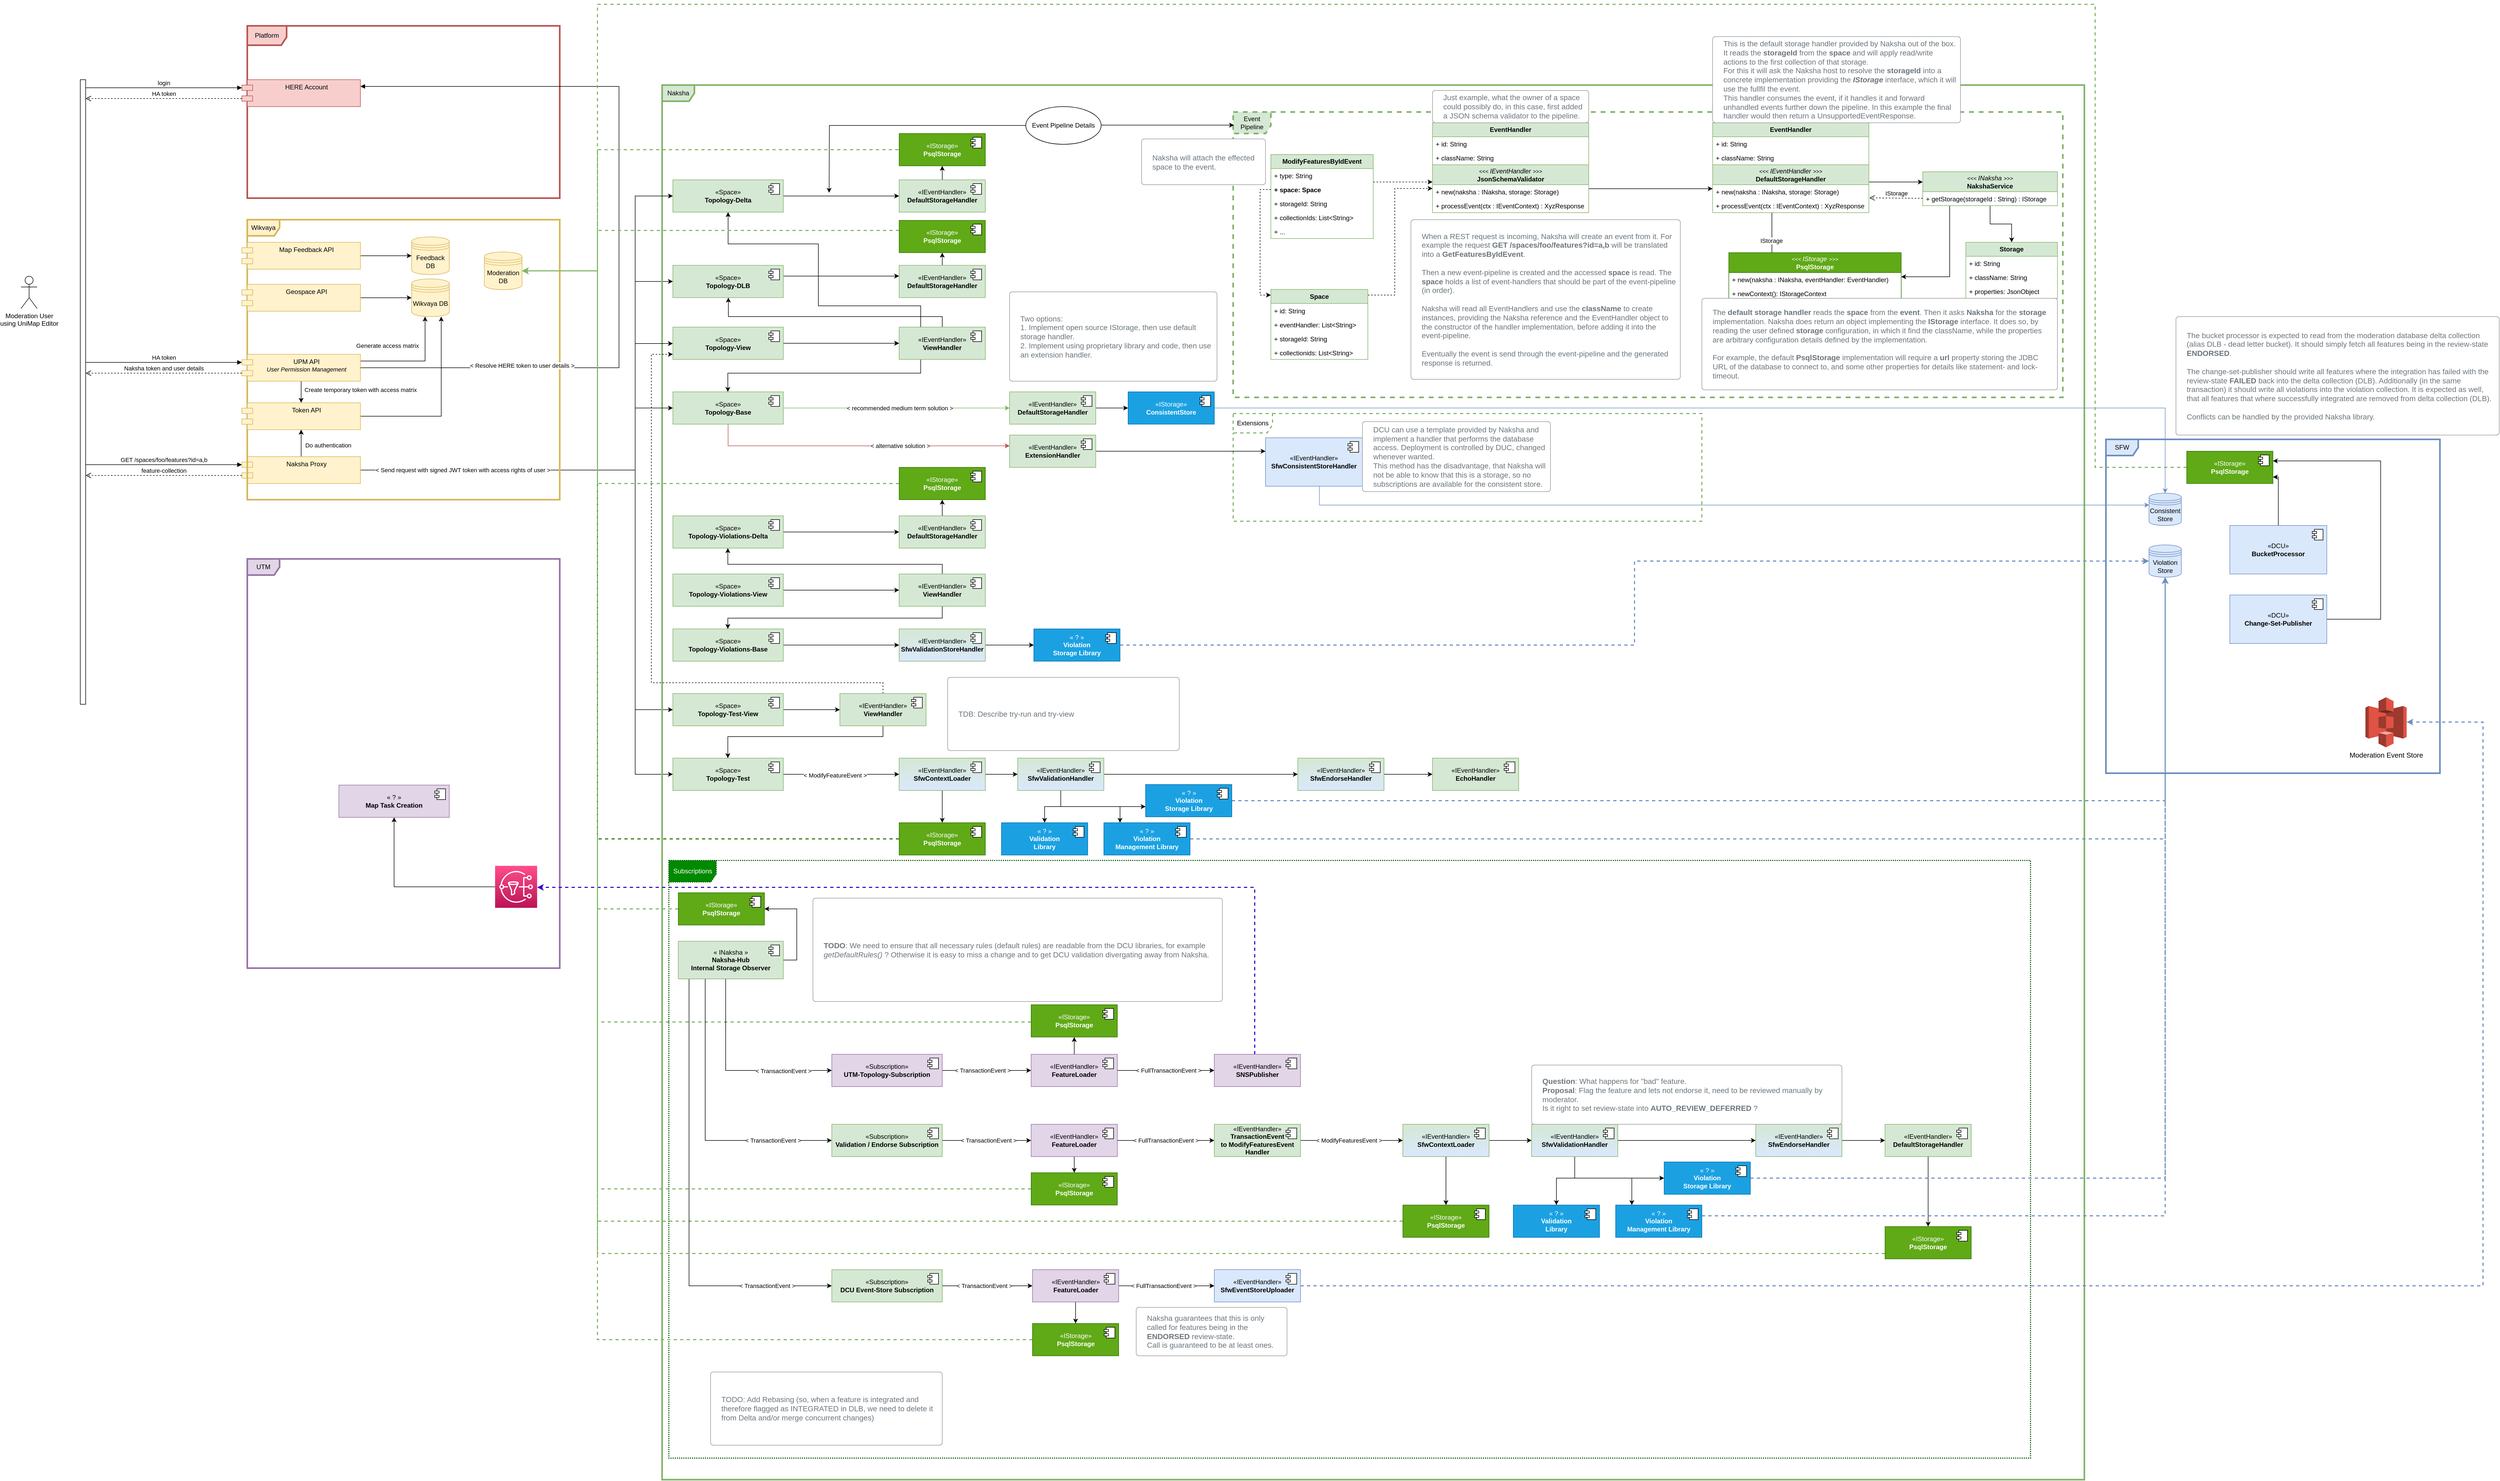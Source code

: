 <mxfile version="21.6.8" type="device">
  <diagram name="Page-1" id="c7558073-3199-34d8-9f00-42111426c3f3">
    <mxGraphModel dx="1704" dy="894" grid="1" gridSize="10" guides="1" tooltips="1" connect="1" arrows="1" fold="1" page="1" pageScale="1" pageWidth="4681" pageHeight="3300" background="none" math="0" shadow="0">
      <root>
        <mxCell id="0" />
        <mxCell id="1" parent="0" />
        <mxCell id="LxGrSM87_I9BfTGoM96F-48" style="edgeStyle=orthogonalEdgeStyle;rounded=0;orthogonalLoop=1;jettySize=auto;html=1;entryX=0;entryY=0.5;entryDx=0;entryDy=0;" parent="1" source="IS7OfrcVgxXRb15TEPke-10" target="LxGrSM87_I9BfTGoM96F-46" edge="1">
          <mxGeometry relative="1" as="geometry">
            <Array as="points">
              <mxPoint x="1200" y="905" />
              <mxPoint x="1200" y="555" />
            </Array>
          </mxGeometry>
        </mxCell>
        <mxCell id="QiJwT_M8jZvrQRE63DZS-151" style="edgeStyle=orthogonalEdgeStyle;rounded=0;orthogonalLoop=1;jettySize=auto;html=1;entryX=0;entryY=0.5;entryDx=0;entryDy=0;" parent="1" source="IS7OfrcVgxXRb15TEPke-10" target="QiJwT_M8jZvrQRE63DZS-94" edge="1">
          <mxGeometry relative="1" as="geometry">
            <Array as="points">
              <mxPoint x="1200" y="905" />
              <mxPoint x="1200" y="1470" />
            </Array>
          </mxGeometry>
        </mxCell>
        <mxCell id="QiJwT_M8jZvrQRE63DZS-150" style="edgeStyle=orthogonalEdgeStyle;rounded=0;orthogonalLoop=1;jettySize=auto;html=1;entryX=0;entryY=0.5;entryDx=0;entryDy=0;" parent="1" source="IS7OfrcVgxXRb15TEPke-10" target="QiJwT_M8jZvrQRE63DZS-96" edge="1">
          <mxGeometry relative="1" as="geometry">
            <Array as="points">
              <mxPoint x="1200" y="905" />
              <mxPoint x="1200" y="1350" />
            </Array>
          </mxGeometry>
        </mxCell>
        <mxCell id="IS7OfrcVgxXRb15TEPke-1" value="Moderation User&lt;br&gt;using UniMap Editor" style="shape=umlActor;verticalLabelPosition=bottom;verticalAlign=top;html=1;outlineConnect=0;" parent="1" vertex="1">
          <mxGeometry x="60" y="545" width="30" height="60" as="geometry" />
        </mxCell>
        <mxCell id="IS7OfrcVgxXRb15TEPke-5" value="Naksha" style="shape=umlFrame;whiteSpace=wrap;html=1;pointerEvents=0;fillColor=#d5e8d4;strokeColor=#82b366;strokeWidth=3;" parent="1" vertex="1">
          <mxGeometry x="1250" y="190" width="2640" height="2590" as="geometry" />
        </mxCell>
        <mxCell id="IS7OfrcVgxXRb15TEPke-6" value="Extensions" style="shape=umlFrame;whiteSpace=wrap;html=1;pointerEvents=0;width=73;height=36;fillColor=none;dashed=1;strokeColor=#82b366;strokeWidth=2;" parent="1" vertex="1">
          <mxGeometry x="2310" y="800" width="870" height="200" as="geometry" />
        </mxCell>
        <mxCell id="IS7OfrcVgxXRb15TEPke-9" value="Moderation DB" style="shape=datastore;whiteSpace=wrap;html=1;fillColor=#fff2cc;strokeColor=#d6b656;" parent="1" vertex="1">
          <mxGeometry x="920" y="500" width="70" height="70" as="geometry" />
        </mxCell>
        <mxCell id="IS7OfrcVgxXRb15TEPke-84" style="edgeStyle=orthogonalEdgeStyle;rounded=0;orthogonalLoop=1;jettySize=auto;html=1;entryX=0.5;entryY=1;entryDx=0;entryDy=0;" parent="1" source="IS7OfrcVgxXRb15TEPke-10" target="IS7OfrcVgxXRb15TEPke-80" edge="1">
          <mxGeometry relative="1" as="geometry" />
        </mxCell>
        <mxCell id="IS7OfrcVgxXRb15TEPke-109" style="edgeStyle=orthogonalEdgeStyle;rounded=0;orthogonalLoop=1;jettySize=auto;html=1;" parent="1" source="IS7OfrcVgxXRb15TEPke-10" target="IS7OfrcVgxXRb15TEPke-41" edge="1">
          <mxGeometry relative="1" as="geometry">
            <Array as="points">
              <mxPoint x="1200" y="905" />
              <mxPoint x="1200" y="670" />
            </Array>
          </mxGeometry>
        </mxCell>
        <mxCell id="IS7OfrcVgxXRb15TEPke-124" value="" style="edgeStyle=orthogonalEdgeStyle;rounded=0;orthogonalLoop=1;jettySize=auto;html=1;" parent="1" source="IS7OfrcVgxXRb15TEPke-10" target="IS7OfrcVgxXRb15TEPke-80" edge="1">
          <mxGeometry relative="1" as="geometry" />
        </mxCell>
        <mxCell id="QiJwT_M8jZvrQRE63DZS-1" value="Do authentication" style="edgeLabel;html=1;align=center;verticalAlign=middle;resizable=0;points=[];" parent="IS7OfrcVgxXRb15TEPke-124" vertex="1" connectable="0">
          <mxGeometry x="-0.158" y="1" relative="1" as="geometry">
            <mxPoint x="51" as="offset" />
          </mxGeometry>
        </mxCell>
        <mxCell id="IS7OfrcVgxXRb15TEPke-147" style="edgeStyle=orthogonalEdgeStyle;rounded=0;orthogonalLoop=1;jettySize=auto;html=1;entryX=0;entryY=0.5;entryDx=0;entryDy=0;" parent="1" source="IS7OfrcVgxXRb15TEPke-10" target="IS7OfrcVgxXRb15TEPke-43" edge="1">
          <mxGeometry relative="1" as="geometry">
            <Array as="points">
              <mxPoint x="1200" y="905" />
              <mxPoint x="1200" y="396" />
            </Array>
          </mxGeometry>
        </mxCell>
        <mxCell id="IS7OfrcVgxXRb15TEPke-148" style="edgeStyle=orthogonalEdgeStyle;rounded=0;orthogonalLoop=1;jettySize=auto;html=1;entryX=0;entryY=0.5;entryDx=0;entryDy=0;" parent="1" source="IS7OfrcVgxXRb15TEPke-10" target="IS7OfrcVgxXRb15TEPke-45" edge="1">
          <mxGeometry relative="1" as="geometry">
            <Array as="points">
              <mxPoint x="1200" y="905" />
              <mxPoint x="1200" y="790" />
            </Array>
          </mxGeometry>
        </mxCell>
        <mxCell id="QiJwT_M8jZvrQRE63DZS-2" value="&amp;lt; Send request with signed JWT token with access rights of user &amp;gt;" style="edgeLabel;html=1;align=center;verticalAlign=middle;resizable=0;points=[];" parent="IS7OfrcVgxXRb15TEPke-148" vertex="1" connectable="0">
          <mxGeometry x="-0.606" y="1" relative="1" as="geometry">
            <mxPoint x="53" y="1" as="offset" />
          </mxGeometry>
        </mxCell>
        <mxCell id="IS7OfrcVgxXRb15TEPke-10" value="Naksha Proxy" style="shape=module;align=left;spacingLeft=20;align=center;verticalAlign=top;whiteSpace=wrap;html=1;fillColor=#fff2cc;strokeColor=#d6b656;" parent="1" vertex="1">
          <mxGeometry x="470" y="880" width="220" height="50" as="geometry" />
        </mxCell>
        <mxCell id="IS7OfrcVgxXRb15TEPke-128" style="edgeStyle=orthogonalEdgeStyle;rounded=0;orthogonalLoop=1;jettySize=auto;html=1;fillColor=#dae8fc;strokeColor=#6c8ebf;entryX=0.007;entryY=0.38;entryDx=0;entryDy=0;exitX=0.556;exitY=0.833;exitDx=0;exitDy=0;exitPerimeter=0;entryPerimeter=0;" parent="1" source="IS7OfrcVgxXRb15TEPke-15" target="IS7OfrcVgxXRb15TEPke-50" edge="1">
          <mxGeometry relative="1" as="geometry">
            <Array as="points">
              <mxPoint x="2470" y="970" />
              <mxPoint x="4010" y="970" />
            </Array>
          </mxGeometry>
        </mxCell>
        <mxCell id="IS7OfrcVgxXRb15TEPke-15" value="«IEventHandler»&lt;br&gt;&lt;b&gt;SfwConsistentStoreHandler&lt;/b&gt;" style="html=1;dropTarget=0;whiteSpace=wrap;fillColor=#dae8fc;strokeColor=#6c8ebf;" parent="1" vertex="1">
          <mxGeometry x="2370" y="845" width="180" height="90" as="geometry" />
        </mxCell>
        <mxCell id="IS7OfrcVgxXRb15TEPke-16" value="" style="shape=module;jettyWidth=8;jettyHeight=4;" parent="IS7OfrcVgxXRb15TEPke-15" vertex="1">
          <mxGeometry x="1" width="20" height="20" relative="1" as="geometry">
            <mxPoint x="-27" y="7" as="offset" />
          </mxGeometry>
        </mxCell>
        <mxCell id="IS7OfrcVgxXRb15TEPke-129" style="edgeStyle=orthogonalEdgeStyle;rounded=0;orthogonalLoop=1;jettySize=auto;html=1;entryX=0.5;entryY=0;entryDx=0;entryDy=0;fillColor=#dae8fc;strokeColor=#6c8ebf;" parent="1" source="IS7OfrcVgxXRb15TEPke-33" target="IS7OfrcVgxXRb15TEPke-50" edge="1">
          <mxGeometry relative="1" as="geometry">
            <Array as="points">
              <mxPoint x="4040" y="790" />
            </Array>
          </mxGeometry>
        </mxCell>
        <mxCell id="IS7OfrcVgxXRb15TEPke-33" value="«IStorage»&lt;br&gt;&lt;b&gt;ConsistentStore&lt;/b&gt;" style="html=1;dropTarget=0;whiteSpace=wrap;fillColor=#1ba1e2;strokeColor=#006EAF;fontColor=#ffffff;" parent="1" vertex="1">
          <mxGeometry x="2115" y="759.75" width="160" height="60" as="geometry" />
        </mxCell>
        <mxCell id="IS7OfrcVgxXRb15TEPke-34" value="" style="shape=module;jettyWidth=8;jettyHeight=4;" parent="IS7OfrcVgxXRb15TEPke-33" vertex="1">
          <mxGeometry x="1" width="20" height="20" relative="1" as="geometry">
            <mxPoint x="-27" y="7" as="offset" />
          </mxGeometry>
        </mxCell>
        <mxCell id="IS7OfrcVgxXRb15TEPke-107" style="edgeStyle=orthogonalEdgeStyle;rounded=0;orthogonalLoop=1;jettySize=auto;html=1;entryX=0;entryY=0.5;entryDx=0;entryDy=0;" parent="1" source="IS7OfrcVgxXRb15TEPke-41" target="IS7OfrcVgxXRb15TEPke-105" edge="1">
          <mxGeometry relative="1" as="geometry" />
        </mxCell>
        <mxCell id="IS7OfrcVgxXRb15TEPke-125" value="" style="edgeStyle=orthogonalEdgeStyle;rounded=0;orthogonalLoop=1;jettySize=auto;html=1;" parent="1" source="IS7OfrcVgxXRb15TEPke-41" target="IS7OfrcVgxXRb15TEPke-105" edge="1">
          <mxGeometry relative="1" as="geometry" />
        </mxCell>
        <mxCell id="IS7OfrcVgxXRb15TEPke-41" value="«Space»&lt;br&gt;&lt;b&gt;Topology-View&lt;/b&gt;" style="html=1;dropTarget=0;whiteSpace=wrap;fillColor=#d5e8d4;strokeColor=#82b366;" parent="1" vertex="1">
          <mxGeometry x="1270" y="639.5" width="205" height="60" as="geometry" />
        </mxCell>
        <mxCell id="IS7OfrcVgxXRb15TEPke-42" value="" style="shape=module;jettyWidth=8;jettyHeight=4;" parent="IS7OfrcVgxXRb15TEPke-41" vertex="1">
          <mxGeometry x="1" width="20" height="20" relative="1" as="geometry">
            <mxPoint x="-27" y="7" as="offset" />
          </mxGeometry>
        </mxCell>
        <mxCell id="QiJwT_M8jZvrQRE63DZS-54" style="edgeStyle=orthogonalEdgeStyle;rounded=0;orthogonalLoop=1;jettySize=auto;html=1;" parent="1" source="IS7OfrcVgxXRb15TEPke-43" target="QiJwT_M8jZvrQRE63DZS-49" edge="1">
          <mxGeometry relative="1" as="geometry" />
        </mxCell>
        <mxCell id="IS7OfrcVgxXRb15TEPke-43" value="«Space»&lt;br&gt;&lt;b&gt;Topology-Delta&lt;/b&gt;" style="html=1;dropTarget=0;whiteSpace=wrap;fillColor=#d5e8d4;strokeColor=#82b366;" parent="1" vertex="1">
          <mxGeometry x="1270" y="366" width="205" height="60" as="geometry" />
        </mxCell>
        <mxCell id="IS7OfrcVgxXRb15TEPke-44" value="" style="shape=module;jettyWidth=8;jettyHeight=4;" parent="IS7OfrcVgxXRb15TEPke-43" vertex="1">
          <mxGeometry x="1" width="20" height="20" relative="1" as="geometry">
            <mxPoint x="-27" y="7" as="offset" />
          </mxGeometry>
        </mxCell>
        <mxCell id="IS7OfrcVgxXRb15TEPke-149" style="edgeStyle=orthogonalEdgeStyle;rounded=0;orthogonalLoop=1;jettySize=auto;html=1;fillColor=#f8cecc;strokeColor=#b85450;" parent="1" source="IS7OfrcVgxXRb15TEPke-45" target="IS7OfrcVgxXRb15TEPke-122" edge="1">
          <mxGeometry relative="1" as="geometry">
            <Array as="points">
              <mxPoint x="1372" y="860" />
            </Array>
          </mxGeometry>
        </mxCell>
        <mxCell id="IS7OfrcVgxXRb15TEPke-151" value="&amp;lt; alternative solution &amp;gt;" style="edgeLabel;html=1;align=center;verticalAlign=middle;resizable=0;points=[];" parent="IS7OfrcVgxXRb15TEPke-149" vertex="1" connectable="0">
          <mxGeometry x="-0.133" y="1" relative="1" as="geometry">
            <mxPoint x="115" y="1" as="offset" />
          </mxGeometry>
        </mxCell>
        <mxCell id="IS7OfrcVgxXRb15TEPke-45" value="«Space»&lt;br&gt;&lt;b&gt;Topology-Base&lt;/b&gt;" style="html=1;dropTarget=0;whiteSpace=wrap;fillColor=#d5e8d4;strokeColor=#82b366;" parent="1" vertex="1">
          <mxGeometry x="1270" y="759.75" width="205" height="60" as="geometry" />
        </mxCell>
        <mxCell id="IS7OfrcVgxXRb15TEPke-46" value="" style="shape=module;jettyWidth=8;jettyHeight=4;" parent="IS7OfrcVgxXRb15TEPke-45" vertex="1">
          <mxGeometry x="1" width="20" height="20" relative="1" as="geometry">
            <mxPoint x="-27" y="7" as="offset" />
          </mxGeometry>
        </mxCell>
        <mxCell id="IS7OfrcVgxXRb15TEPke-49" value="SFW" style="shape=umlFrame;whiteSpace=wrap;html=1;pointerEvents=0;fillColor=#dae8fc;strokeColor=#6c8ebf;strokeWidth=3;" parent="1" vertex="1">
          <mxGeometry x="3930" y="848" width="620" height="620" as="geometry" />
        </mxCell>
        <mxCell id="IS7OfrcVgxXRb15TEPke-50" value="Consistent&lt;br&gt;Store" style="shape=datastore;whiteSpace=wrap;html=1;fillColor=#dae8fc;strokeColor=#6c8ebf;" parent="1" vertex="1">
          <mxGeometry x="4010" y="948" width="60" height="60" as="geometry" />
        </mxCell>
        <mxCell id="QiJwT_M8jZvrQRE63DZS-28" style="edgeStyle=orthogonalEdgeStyle;rounded=0;orthogonalLoop=1;jettySize=auto;html=1;" parent="1" source="IS7OfrcVgxXRb15TEPke-53" target="IS7OfrcVgxXRb15TEPke-131" edge="1">
          <mxGeometry relative="1" as="geometry">
            <Array as="points">
              <mxPoint x="4090" y="918" />
            </Array>
          </mxGeometry>
        </mxCell>
        <mxCell id="IS7OfrcVgxXRb15TEPke-53" value="«DCU»&lt;br&gt;&lt;b&gt;BucketProcessor&lt;/b&gt;" style="html=1;dropTarget=0;whiteSpace=wrap;fillColor=#dae8fc;strokeColor=#6c8ebf;" parent="1" vertex="1">
          <mxGeometry x="4160" y="1008" width="180" height="90" as="geometry" />
        </mxCell>
        <mxCell id="IS7OfrcVgxXRb15TEPke-54" value="" style="shape=module;jettyWidth=8;jettyHeight=4;" parent="IS7OfrcVgxXRb15TEPke-53" vertex="1">
          <mxGeometry x="1" width="20" height="20" relative="1" as="geometry">
            <mxPoint x="-27" y="7" as="offset" />
          </mxGeometry>
        </mxCell>
        <mxCell id="QiJwT_M8jZvrQRE63DZS-72" style="edgeStyle=orthogonalEdgeStyle;rounded=0;orthogonalLoop=1;jettySize=auto;html=1;" parent="1" source="IS7OfrcVgxXRb15TEPke-55" target="IS7OfrcVgxXRb15TEPke-131" edge="1">
          <mxGeometry relative="1" as="geometry">
            <Array as="points">
              <mxPoint x="4440" y="1182" />
              <mxPoint x="4440" y="888" />
            </Array>
          </mxGeometry>
        </mxCell>
        <mxCell id="IS7OfrcVgxXRb15TEPke-55" value="«DCU»&lt;br&gt;&lt;b&gt;Change-Set-Publisher&lt;/b&gt;" style="html=1;dropTarget=0;whiteSpace=wrap;fillColor=#dae8fc;strokeColor=#6c8ebf;" parent="1" vertex="1">
          <mxGeometry x="4160" y="1137" width="180" height="90" as="geometry" />
        </mxCell>
        <mxCell id="IS7OfrcVgxXRb15TEPke-56" value="" style="shape=module;jettyWidth=8;jettyHeight=4;" parent="IS7OfrcVgxXRb15TEPke-55" vertex="1">
          <mxGeometry x="1" width="20" height="20" relative="1" as="geometry">
            <mxPoint x="-27" y="7" as="offset" />
          </mxGeometry>
        </mxCell>
        <mxCell id="IS7OfrcVgxXRb15TEPke-57" value="Wikvaya" style="shape=umlFrame;whiteSpace=wrap;html=1;pointerEvents=0;fillColor=#fff2cc;strokeColor=#d6b656;strokeWidth=3;" parent="1" vertex="1">
          <mxGeometry x="480" y="440" width="580" height="520" as="geometry" />
        </mxCell>
        <mxCell id="IS7OfrcVgxXRb15TEPke-58" value="Wikvaya DB" style="shape=datastore;whiteSpace=wrap;html=1;fillColor=#fff2cc;strokeColor=#d6b656;" parent="1" vertex="1">
          <mxGeometry x="785" y="550" width="70" height="70" as="geometry" />
        </mxCell>
        <mxCell id="IS7OfrcVgxXRb15TEPke-67" value="UTM" style="shape=umlFrame;whiteSpace=wrap;html=1;pointerEvents=0;fillColor=#e1d5e7;strokeColor=#9673a6;strokeWidth=3;" parent="1" vertex="1">
          <mxGeometry x="480" y="1070" width="580" height="760" as="geometry" />
        </mxCell>
        <mxCell id="IS7OfrcVgxXRb15TEPke-73" value="Two options:&lt;br&gt;1. Implement open source IStorage, then use default storage handler.&lt;br&gt;2. Implement using proprietary library and code, then use an extension handler." style="html=1;shadow=0;dashed=0;shape=mxgraph.bootstrap.rrect;rSize=5;strokeColor=#999999;strokeWidth=1;fillColor=#FFFFFF;fontColor=#6C767D;whiteSpace=wrap;align=left;verticalAlign=middle;spacingLeft=10;fontSize=14;spacing=10;" parent="1" vertex="1">
          <mxGeometry x="1894.95" y="574" width="385.05" height="166" as="geometry" />
        </mxCell>
        <mxCell id="IS7OfrcVgxXRb15TEPke-82" style="edgeStyle=orthogonalEdgeStyle;rounded=0;orthogonalLoop=1;jettySize=auto;html=1;exitX=1;exitY=0.25;exitDx=0;exitDy=0;" parent="1" source="IS7OfrcVgxXRb15TEPke-76" target="IS7OfrcVgxXRb15TEPke-58" edge="1">
          <mxGeometry relative="1" as="geometry">
            <Array as="points">
              <mxPoint x="810" y="703" />
            </Array>
          </mxGeometry>
        </mxCell>
        <mxCell id="IS7OfrcVgxXRb15TEPke-101" value="Generate access matrix" style="edgeLabel;html=1;align=center;verticalAlign=middle;resizable=0;points=[];" parent="IS7OfrcVgxXRb15TEPke-82" vertex="1" connectable="0">
          <mxGeometry x="-0.646" y="1" relative="1" as="geometry">
            <mxPoint x="14" y="-28" as="offset" />
          </mxGeometry>
        </mxCell>
        <mxCell id="IS7OfrcVgxXRb15TEPke-90" style="edgeStyle=orthogonalEdgeStyle;rounded=0;orthogonalLoop=1;jettySize=auto;html=1;" parent="1" source="IS7OfrcVgxXRb15TEPke-76" target="IS7OfrcVgxXRb15TEPke-80" edge="1">
          <mxGeometry relative="1" as="geometry" />
        </mxCell>
        <mxCell id="IS7OfrcVgxXRb15TEPke-100" value="Create temporary token with access matrix" style="edgeLabel;html=1;align=center;verticalAlign=middle;resizable=0;points=[];" parent="IS7OfrcVgxXRb15TEPke-90" vertex="1" connectable="0">
          <mxGeometry x="-0.261" y="-1" relative="1" as="geometry">
            <mxPoint x="111" y="1" as="offset" />
          </mxGeometry>
        </mxCell>
        <mxCell id="IS7OfrcVgxXRb15TEPke-76" value="UPM API&lt;br&gt;&lt;i&gt;&lt;font style=&quot;font-size: 11px;&quot;&gt;User Permission Management&lt;/font&gt;&lt;/i&gt;" style="shape=module;align=left;spacingLeft=20;align=center;verticalAlign=top;whiteSpace=wrap;html=1;fillColor=#fff2cc;strokeColor=#d6b656;" parent="1" vertex="1">
          <mxGeometry x="470" y="690" width="220" height="50" as="geometry" />
        </mxCell>
        <mxCell id="IS7OfrcVgxXRb15TEPke-102" style="edgeStyle=orthogonalEdgeStyle;rounded=0;orthogonalLoop=1;jettySize=auto;html=1;entryX=0;entryY=0.5;entryDx=0;entryDy=0;" parent="1" source="IS7OfrcVgxXRb15TEPke-77" target="tEJrlQ6ppj-9RkD4eFKq-27" edge="1">
          <mxGeometry relative="1" as="geometry" />
        </mxCell>
        <mxCell id="IS7OfrcVgxXRb15TEPke-77" value="Map Feedback API" style="shape=module;align=left;spacingLeft=20;align=center;verticalAlign=top;whiteSpace=wrap;html=1;fillColor=#fff2cc;strokeColor=#d6b656;" parent="1" vertex="1">
          <mxGeometry x="470" y="482" width="220" height="50" as="geometry" />
        </mxCell>
        <mxCell id="IS7OfrcVgxXRb15TEPke-81" style="edgeStyle=orthogonalEdgeStyle;rounded=0;orthogonalLoop=1;jettySize=auto;html=1;entryX=0;entryY=0.5;entryDx=0;entryDy=0;" parent="1" source="IS7OfrcVgxXRb15TEPke-78" target="IS7OfrcVgxXRb15TEPke-58" edge="1">
          <mxGeometry relative="1" as="geometry" />
        </mxCell>
        <mxCell id="IS7OfrcVgxXRb15TEPke-78" value="Geospace API" style="shape=module;align=left;spacingLeft=20;align=center;verticalAlign=top;whiteSpace=wrap;html=1;fillColor=#fff2cc;strokeColor=#d6b656;" parent="1" vertex="1">
          <mxGeometry x="470" y="560" width="220" height="50" as="geometry" />
        </mxCell>
        <mxCell id="IS7OfrcVgxXRb15TEPke-83" style="edgeStyle=orthogonalEdgeStyle;rounded=0;orthogonalLoop=1;jettySize=auto;html=1;" parent="1" source="IS7OfrcVgxXRb15TEPke-80" target="IS7OfrcVgxXRb15TEPke-58" edge="1">
          <mxGeometry relative="1" as="geometry">
            <Array as="points">
              <mxPoint x="840" y="805" />
            </Array>
          </mxGeometry>
        </mxCell>
        <mxCell id="IS7OfrcVgxXRb15TEPke-80" value="Token API" style="shape=module;align=left;spacingLeft=20;align=center;verticalAlign=top;whiteSpace=wrap;html=1;fillColor=#fff2cc;strokeColor=#d6b656;" parent="1" vertex="1">
          <mxGeometry x="470" y="780" width="220" height="50" as="geometry" />
        </mxCell>
        <mxCell id="IS7OfrcVgxXRb15TEPke-86" value="HA token" style="html=1;verticalAlign=bottom;endArrow=block;edgeStyle=elbowEdgeStyle;elbow=vertical;curved=0;rounded=0;entryX=0;entryY=0;entryDx=0;entryDy=15;entryPerimeter=0;" parent="1" source="IS7OfrcVgxXRb15TEPke-87" target="IS7OfrcVgxXRb15TEPke-76" edge="1">
          <mxGeometry width="80" relative="1" as="geometry">
            <mxPoint x="220" y="540" as="sourcePoint" />
            <mxPoint x="300" y="540" as="targetPoint" />
            <Array as="points" />
          </mxGeometry>
        </mxCell>
        <mxCell id="IS7OfrcVgxXRb15TEPke-87" value="" style="html=1;points=[];perimeter=orthogonalPerimeter;outlineConnect=0;targetShapes=umlLifeline;portConstraint=eastwest;newEdgeStyle={&quot;edgeStyle&quot;:&quot;elbowEdgeStyle&quot;,&quot;elbow&quot;:&quot;vertical&quot;,&quot;curved&quot;:0,&quot;rounded&quot;:0};" parent="1" vertex="1">
          <mxGeometry x="170" y="180" width="10" height="1160" as="geometry" />
        </mxCell>
        <mxCell id="IS7OfrcVgxXRb15TEPke-88" value="Naksha token and user details" style="html=1;verticalAlign=bottom;endArrow=open;dashed=1;endSize=8;edgeStyle=elbowEdgeStyle;elbow=vertical;curved=0;rounded=0;exitX=0;exitY=0;exitDx=0;exitDy=35;exitPerimeter=0;" parent="1" source="IS7OfrcVgxXRb15TEPke-76" target="IS7OfrcVgxXRb15TEPke-87" edge="1">
          <mxGeometry relative="1" as="geometry">
            <mxPoint x="380" y="610" as="sourcePoint" />
            <mxPoint x="300" y="610" as="targetPoint" />
          </mxGeometry>
        </mxCell>
        <mxCell id="IS7OfrcVgxXRb15TEPke-91" value="Platform" style="shape=umlFrame;whiteSpace=wrap;html=1;pointerEvents=0;width=73;height=36;fillColor=#f8cecc;strokeColor=#b85450;strokeWidth=3;" parent="1" vertex="1">
          <mxGeometry x="480" y="80" width="580" height="320" as="geometry" />
        </mxCell>
        <mxCell id="IS7OfrcVgxXRb15TEPke-92" value="GET /spaces/foo/features?id=a,b" style="html=1;verticalAlign=bottom;endArrow=block;edgeStyle=elbowEdgeStyle;elbow=vertical;curved=0;rounded=0;entryX=0;entryY=0;entryDx=0;entryDy=15;entryPerimeter=0;" parent="1" source="IS7OfrcVgxXRb15TEPke-87" target="IS7OfrcVgxXRb15TEPke-10" edge="1">
          <mxGeometry width="80" relative="1" as="geometry">
            <mxPoint x="190" y="880" as="sourcePoint" />
            <mxPoint x="480" y="880" as="targetPoint" />
            <Array as="points" />
          </mxGeometry>
        </mxCell>
        <mxCell id="IS7OfrcVgxXRb15TEPke-93" value="feature-collection" style="html=1;verticalAlign=bottom;endArrow=open;dashed=1;endSize=8;edgeStyle=elbowEdgeStyle;elbow=vertical;curved=0;rounded=0;exitX=0;exitY=0;exitDx=0;exitDy=35;exitPerimeter=0;" parent="1" source="IS7OfrcVgxXRb15TEPke-10" edge="1">
          <mxGeometry relative="1" as="geometry">
            <mxPoint x="470" y="900" as="sourcePoint" />
            <mxPoint x="180" y="915" as="targetPoint" />
            <Array as="points">
              <mxPoint x="320" y="915" />
            </Array>
          </mxGeometry>
        </mxCell>
        <mxCell id="IS7OfrcVgxXRb15TEPke-95" value="HERE Account" style="shape=module;align=left;spacingLeft=20;align=center;verticalAlign=top;whiteSpace=wrap;html=1;fillColor=#f8cecc;strokeColor=#b85450;" parent="1" vertex="1">
          <mxGeometry x="470" y="180" width="220" height="50" as="geometry" />
        </mxCell>
        <mxCell id="IS7OfrcVgxXRb15TEPke-96" value="login" style="html=1;verticalAlign=bottom;endArrow=block;edgeStyle=elbowEdgeStyle;elbow=vertical;curved=0;rounded=0;entryX=0;entryY=0;entryDx=0;entryDy=15;entryPerimeter=0;" parent="1" source="IS7OfrcVgxXRb15TEPke-87" target="IS7OfrcVgxXRb15TEPke-95" edge="1">
          <mxGeometry width="80" relative="1" as="geometry">
            <mxPoint x="210" y="242.5" as="sourcePoint" />
            <mxPoint x="490" y="237.5" as="targetPoint" />
            <Array as="points" />
          </mxGeometry>
        </mxCell>
        <mxCell id="IS7OfrcVgxXRb15TEPke-97" value="HA token" style="html=1;verticalAlign=bottom;endArrow=open;dashed=1;endSize=8;edgeStyle=elbowEdgeStyle;elbow=vertical;curved=0;rounded=0;exitX=0;exitY=0;exitDx=0;exitDy=35;exitPerimeter=0;" parent="1" source="IS7OfrcVgxXRb15TEPke-95" target="IS7OfrcVgxXRb15TEPke-87" edge="1">
          <mxGeometry relative="1" as="geometry">
            <mxPoint x="470" y="210" as="sourcePoint" />
            <mxPoint x="200" y="210" as="targetPoint" />
          </mxGeometry>
        </mxCell>
        <mxCell id="IS7OfrcVgxXRb15TEPke-98" value="&amp;lt; Resolve HERE token to user details &amp;gt;" style="html=1;verticalAlign=bottom;endArrow=block;edgeStyle=elbowEdgeStyle;elbow=vertical;curved=0;rounded=0;entryX=1;entryY=0.25;entryDx=0;entryDy=0;exitX=1;exitY=0.5;exitDx=0;exitDy=0;startArrow=none;startFill=0;" parent="1" source="IS7OfrcVgxXRb15TEPke-76" target="IS7OfrcVgxXRb15TEPke-95" edge="1">
          <mxGeometry x="-0.595" y="-5" width="80" relative="1" as="geometry">
            <mxPoint x="1060" y="550.333" as="sourcePoint" />
            <mxPoint x="1280" y="550" as="targetPoint" />
            <Array as="points">
              <mxPoint x="1170" y="460" />
            </Array>
            <mxPoint as="offset" />
          </mxGeometry>
        </mxCell>
        <mxCell id="IS7OfrcVgxXRb15TEPke-111" style="edgeStyle=orthogonalEdgeStyle;rounded=0;orthogonalLoop=1;jettySize=auto;html=1;exitX=0.25;exitY=1;exitDx=0;exitDy=0;" parent="1" source="IS7OfrcVgxXRb15TEPke-105" target="IS7OfrcVgxXRb15TEPke-45" edge="1">
          <mxGeometry relative="1" as="geometry">
            <Array as="points">
              <mxPoint x="1730" y="725" />
              <mxPoint x="1372" y="725" />
            </Array>
          </mxGeometry>
        </mxCell>
        <mxCell id="IS7OfrcVgxXRb15TEPke-115" style="edgeStyle=orthogonalEdgeStyle;rounded=0;orthogonalLoop=1;jettySize=auto;html=1;entryX=0.5;entryY=1;entryDx=0;entryDy=0;exitX=0.25;exitY=0;exitDx=0;exitDy=0;" parent="1" source="IS7OfrcVgxXRb15TEPke-105" target="IS7OfrcVgxXRb15TEPke-43" edge="1">
          <mxGeometry relative="1" as="geometry">
            <Array as="points">
              <mxPoint x="1730" y="600" />
              <mxPoint x="1540" y="600" />
              <mxPoint x="1540" y="485" />
              <mxPoint x="1373" y="485" />
            </Array>
          </mxGeometry>
        </mxCell>
        <mxCell id="LxGrSM87_I9BfTGoM96F-52" style="edgeStyle=orthogonalEdgeStyle;rounded=0;orthogonalLoop=1;jettySize=auto;html=1;" parent="1" source="IS7OfrcVgxXRb15TEPke-105" target="LxGrSM87_I9BfTGoM96F-46" edge="1">
          <mxGeometry relative="1" as="geometry">
            <mxPoint x="1475" y="564.75" as="targetPoint" />
            <Array as="points">
              <mxPoint x="1770" y="620" />
              <mxPoint x="1373" y="620" />
            </Array>
          </mxGeometry>
        </mxCell>
        <mxCell id="IS7OfrcVgxXRb15TEPke-105" value="«IEventHandler»&lt;br&gt;&lt;b&gt;ViewHandler&lt;/b&gt;" style="html=1;dropTarget=0;whiteSpace=wrap;fillColor=#d5e8d4;strokeColor=#82b366;" parent="1" vertex="1">
          <mxGeometry x="1690" y="639.5" width="160" height="60" as="geometry" />
        </mxCell>
        <mxCell id="IS7OfrcVgxXRb15TEPke-106" value="" style="shape=module;jettyWidth=8;jettyHeight=4;" parent="IS7OfrcVgxXRb15TEPke-105" vertex="1">
          <mxGeometry x="1" width="20" height="20" relative="1" as="geometry">
            <mxPoint x="-27" y="7" as="offset" />
          </mxGeometry>
        </mxCell>
        <mxCell id="IS7OfrcVgxXRb15TEPke-121" style="edgeStyle=orthogonalEdgeStyle;rounded=0;orthogonalLoop=1;jettySize=auto;html=1;entryX=0;entryY=0.5;entryDx=0;entryDy=0;" parent="1" source="IS7OfrcVgxXRb15TEPke-118" target="IS7OfrcVgxXRb15TEPke-33" edge="1">
          <mxGeometry relative="1" as="geometry" />
        </mxCell>
        <mxCell id="IS7OfrcVgxXRb15TEPke-118" value="«IEventHandler»&lt;br&gt;&lt;b&gt;DefaultStorageHandler&lt;/b&gt;" style="html=1;dropTarget=0;whiteSpace=wrap;fillColor=#d5e8d4;strokeColor=#82b366;" parent="1" vertex="1">
          <mxGeometry x="1894.95" y="759.75" width="160" height="60" as="geometry" />
        </mxCell>
        <mxCell id="IS7OfrcVgxXRb15TEPke-119" value="" style="shape=module;jettyWidth=8;jettyHeight=4;" parent="IS7OfrcVgxXRb15TEPke-118" vertex="1">
          <mxGeometry x="1" width="20" height="20" relative="1" as="geometry">
            <mxPoint x="-27" y="7" as="offset" />
          </mxGeometry>
        </mxCell>
        <mxCell id="QiJwT_M8jZvrQRE63DZS-15" style="edgeStyle=orthogonalEdgeStyle;rounded=0;orthogonalLoop=1;jettySize=auto;html=1;" parent="1" source="IS7OfrcVgxXRb15TEPke-122" target="IS7OfrcVgxXRb15TEPke-15" edge="1">
          <mxGeometry relative="1" as="geometry">
            <Array as="points">
              <mxPoint x="2210" y="870" />
              <mxPoint x="2210" y="870" />
            </Array>
          </mxGeometry>
        </mxCell>
        <mxCell id="IS7OfrcVgxXRb15TEPke-122" value="«IEventHandler»&lt;br&gt;&lt;b&gt;ExtensionHandler&lt;/b&gt;" style="html=1;dropTarget=0;whiteSpace=wrap;fillColor=#d5e8d4;strokeColor=#82b366;" parent="1" vertex="1">
          <mxGeometry x="1894.95" y="840" width="160" height="60" as="geometry" />
        </mxCell>
        <mxCell id="IS7OfrcVgxXRb15TEPke-123" value="" style="shape=module;jettyWidth=8;jettyHeight=4;" parent="IS7OfrcVgxXRb15TEPke-122" vertex="1">
          <mxGeometry x="1" width="20" height="20" relative="1" as="geometry">
            <mxPoint x="-27" y="7" as="offset" />
          </mxGeometry>
        </mxCell>
        <mxCell id="IS7OfrcVgxXRb15TEPke-120" style="edgeStyle=orthogonalEdgeStyle;rounded=0;orthogonalLoop=1;jettySize=auto;html=1;fillColor=#d5e8d4;strokeColor=#82b366;" parent="1" source="IS7OfrcVgxXRb15TEPke-45" target="IS7OfrcVgxXRb15TEPke-118" edge="1">
          <mxGeometry relative="1" as="geometry">
            <Array as="points" />
            <mxPoint x="1831" y="790" as="targetPoint" />
          </mxGeometry>
        </mxCell>
        <mxCell id="IS7OfrcVgxXRb15TEPke-150" value="&amp;lt; recommended medium term solution &amp;gt;" style="edgeLabel;html=1;align=center;verticalAlign=middle;resizable=0;points=[];" parent="IS7OfrcVgxXRb15TEPke-120" vertex="1" connectable="0">
          <mxGeometry x="-0.004" y="4" relative="1" as="geometry">
            <mxPoint x="7" y="4" as="offset" />
          </mxGeometry>
        </mxCell>
        <mxCell id="IS7OfrcVgxXRb15TEPke-134" style="edgeStyle=orthogonalEdgeStyle;rounded=0;orthogonalLoop=1;jettySize=auto;html=1;entryX=1;entryY=0.5;entryDx=0;entryDy=0;fillColor=#d5e8d4;strokeColor=#82b366;dashed=1;strokeWidth=2;" parent="1" source="IS7OfrcVgxXRb15TEPke-131" target="IS7OfrcVgxXRb15TEPke-9" edge="1">
          <mxGeometry relative="1" as="geometry">
            <Array as="points">
              <mxPoint x="3910" y="900" />
              <mxPoint x="3910" y="40" />
              <mxPoint x="1130" y="40" />
              <mxPoint x="1130" y="535" />
            </Array>
          </mxGeometry>
        </mxCell>
        <mxCell id="IS7OfrcVgxXRb15TEPke-131" value="«IStorage»&lt;br&gt;&lt;b&gt;PsqlStorage&lt;/b&gt;" style="html=1;dropTarget=0;whiteSpace=wrap;fillColor=#60a917;strokeColor=#2D7600;fontColor=#ffffff;" parent="1" vertex="1">
          <mxGeometry x="4080" y="870" width="160" height="60" as="geometry" />
        </mxCell>
        <mxCell id="IS7OfrcVgxXRb15TEPke-132" value="" style="shape=module;jettyWidth=8;jettyHeight=4;" parent="IS7OfrcVgxXRb15TEPke-131" vertex="1">
          <mxGeometry x="1" width="20" height="20" relative="1" as="geometry">
            <mxPoint x="-27" y="7" as="offset" />
          </mxGeometry>
        </mxCell>
        <mxCell id="IS7OfrcVgxXRb15TEPke-137" value="The bucket processor is expected to read from the moderation database delta collection (alias DLB - dead letter bucket). It should simply fetch all features being in the review-state &lt;b&gt;ENDORSED&lt;/b&gt;.&lt;br&gt;&lt;br&gt;The change-set-publisher should write all features where the integration has failed with the review-state &lt;b&gt;FAILED&lt;/b&gt; back into the delta collection (DLB). Additionally (in the same transaction) it should write all violations into the violation collection. It is expected as well, that all features that where successfully integrated are removed from delta collection (DLB).&lt;br&gt;&lt;br&gt;Conflicts can be handled by the provided Naksha library." style="html=1;shadow=0;dashed=0;shape=mxgraph.bootstrap.rrect;rSize=5;strokeColor=#999999;strokeWidth=1;fillColor=#FFFFFF;fontColor=#6C767D;whiteSpace=wrap;align=left;verticalAlign=middle;spacingLeft=10;fontSize=14;spacing=10;" parent="1" vertex="1">
          <mxGeometry x="4060" y="620" width="600" height="220" as="geometry" />
        </mxCell>
        <mxCell id="IS7OfrcVgxXRb15TEPke-152" value="Event Pipeline" style="shape=umlFrame;whiteSpace=wrap;html=1;pointerEvents=0;width=70;height=40;fillColor=#d5e8d4;strokeColor=#82b366;dashed=1;strokeWidth=3;" parent="1" vertex="1">
          <mxGeometry x="2310" y="240" width="1540" height="530" as="geometry" />
        </mxCell>
        <mxCell id="IS7OfrcVgxXRb15TEPke-158" style="edgeStyle=orthogonalEdgeStyle;rounded=0;orthogonalLoop=1;jettySize=auto;html=1;entryX=0.001;entryY=0.046;entryDx=0;entryDy=0;entryPerimeter=0;" parent="1" source="IS7OfrcVgxXRb15TEPke-153" target="IS7OfrcVgxXRb15TEPke-152" edge="1">
          <mxGeometry relative="1" as="geometry">
            <Array as="points">
              <mxPoint x="2310" y="265" />
            </Array>
          </mxGeometry>
        </mxCell>
        <mxCell id="tEJrlQ6ppj-9RkD4eFKq-25" style="edgeStyle=orthogonalEdgeStyle;rounded=0;orthogonalLoop=1;jettySize=auto;html=1;" parent="1" source="IS7OfrcVgxXRb15TEPke-153" edge="1">
          <mxGeometry relative="1" as="geometry">
            <mxPoint x="1560" y="390" as="targetPoint" />
          </mxGeometry>
        </mxCell>
        <mxCell id="IS7OfrcVgxXRb15TEPke-153" value="Event Pipeline Details" style="ellipse;whiteSpace=wrap;html=1;" parent="1" vertex="1">
          <mxGeometry x="1925" y="230" width="140" height="70" as="geometry" />
        </mxCell>
        <mxCell id="IS7OfrcVgxXRb15TEPke-219" style="edgeStyle=orthogonalEdgeStyle;rounded=0;orthogonalLoop=1;jettySize=auto;html=1;" parent="1" source="IS7OfrcVgxXRb15TEPke-164" target="IS7OfrcVgxXRb15TEPke-181" edge="1">
          <mxGeometry relative="1" as="geometry">
            <Array as="points">
              <mxPoint x="3570" y="370" />
              <mxPoint x="3570" y="370" />
            </Array>
          </mxGeometry>
        </mxCell>
        <mxCell id="IS7OfrcVgxXRb15TEPke-223" style="edgeStyle=orthogonalEdgeStyle;rounded=0;orthogonalLoop=1;jettySize=auto;html=1;entryX=0.25;entryY=0;entryDx=0;entryDy=0;" parent="1" source="IS7OfrcVgxXRb15TEPke-164" target="IS7OfrcVgxXRb15TEPke-185" edge="1">
          <mxGeometry relative="1" as="geometry">
            <Array as="points">
              <mxPoint x="3310" y="530" />
              <mxPoint x="3310" y="530" />
            </Array>
          </mxGeometry>
        </mxCell>
        <mxCell id="IS7OfrcVgxXRb15TEPke-225" value="IStorage" style="edgeLabel;html=1;align=center;verticalAlign=middle;resizable=0;points=[];" parent="IS7OfrcVgxXRb15TEPke-223" vertex="1" connectable="0">
          <mxGeometry x="-0.21" y="-1" relative="1" as="geometry">
            <mxPoint as="offset" />
          </mxGeometry>
        </mxCell>
        <mxCell id="IS7OfrcVgxXRb15TEPke-211" style="edgeStyle=orthogonalEdgeStyle;rounded=0;orthogonalLoop=1;jettySize=auto;html=1;dashed=1;" parent="1" source="IS7OfrcVgxXRb15TEPke-174" target="IS7OfrcVgxXRb15TEPke-197" edge="1">
          <mxGeometry relative="1" as="geometry">
            <Array as="points">
              <mxPoint x="2610" y="580" />
              <mxPoint x="2610" y="382" />
            </Array>
          </mxGeometry>
        </mxCell>
        <mxCell id="IS7OfrcVgxXRb15TEPke-174" value="&lt;b&gt;Space&lt;/b&gt;" style="swimlane;fontStyle=0;childLayout=stackLayout;horizontal=1;startSize=26;fillColor=#d5e8d4;horizontalStack=0;resizeParent=1;resizeParentMax=0;resizeLast=0;collapsible=1;marginBottom=0;whiteSpace=wrap;html=1;strokeColor=#82b366;" parent="1" vertex="1">
          <mxGeometry x="2380" y="569.5" width="180" height="130" as="geometry" />
        </mxCell>
        <mxCell id="IS7OfrcVgxXRb15TEPke-175" value="+ id: String" style="text;strokeColor=none;fillColor=none;align=left;verticalAlign=top;spacingLeft=4;spacingRight=4;overflow=hidden;rotatable=0;points=[[0,0.5],[1,0.5]];portConstraint=eastwest;whiteSpace=wrap;html=1;" parent="IS7OfrcVgxXRb15TEPke-174" vertex="1">
          <mxGeometry y="26" width="180" height="26" as="geometry" />
        </mxCell>
        <mxCell id="IS7OfrcVgxXRb15TEPke-176" value="+ eventHandler: List&amp;lt;String&amp;gt;" style="text;strokeColor=none;fillColor=none;align=left;verticalAlign=top;spacingLeft=4;spacingRight=4;overflow=hidden;rotatable=0;points=[[0,0.5],[1,0.5]];portConstraint=eastwest;whiteSpace=wrap;html=1;" parent="IS7OfrcVgxXRb15TEPke-174" vertex="1">
          <mxGeometry y="52" width="180" height="26" as="geometry" />
        </mxCell>
        <mxCell id="IS7OfrcVgxXRb15TEPke-212" value="+ storageId: String" style="text;strokeColor=none;fillColor=none;align=left;verticalAlign=top;spacingLeft=4;spacingRight=4;overflow=hidden;rotatable=0;points=[[0,0.5],[1,0.5]];portConstraint=eastwest;whiteSpace=wrap;html=1;" parent="IS7OfrcVgxXRb15TEPke-174" vertex="1">
          <mxGeometry y="78" width="180" height="26" as="geometry" />
        </mxCell>
        <mxCell id="IS7OfrcVgxXRb15TEPke-213" value="+ collectionids: List&amp;lt;String&amp;gt;" style="text;strokeColor=none;fillColor=none;align=left;verticalAlign=top;spacingLeft=4;spacingRight=4;overflow=hidden;rotatable=0;points=[[0,0.5],[1,0.5]];portConstraint=eastwest;whiteSpace=wrap;html=1;" parent="IS7OfrcVgxXRb15TEPke-174" vertex="1">
          <mxGeometry y="104" width="180" height="26" as="geometry" />
        </mxCell>
        <mxCell id="IS7OfrcVgxXRb15TEPke-202" style="edgeStyle=orthogonalEdgeStyle;rounded=0;orthogonalLoop=1;jettySize=auto;html=1;dashed=1;" parent="1" source="IS7OfrcVgxXRb15TEPke-177" target="IS7OfrcVgxXRb15TEPke-197" edge="1">
          <mxGeometry relative="1" as="geometry">
            <Array as="points">
              <mxPoint x="2620" y="370" />
              <mxPoint x="2620" y="370" />
            </Array>
          </mxGeometry>
        </mxCell>
        <mxCell id="IS7OfrcVgxXRb15TEPke-177" value="&lt;b&gt;ModifyFeaturesByIdEvent&lt;/b&gt;" style="swimlane;fontStyle=0;childLayout=stackLayout;horizontal=1;startSize=26;fillColor=#d5e8d4;horizontalStack=0;resizeParent=1;resizeParentMax=0;resizeLast=0;collapsible=1;marginBottom=0;whiteSpace=wrap;html=1;strokeColor=#82b366;" parent="1" vertex="1">
          <mxGeometry x="2380" y="319" width="190" height="156" as="geometry" />
        </mxCell>
        <mxCell id="IS7OfrcVgxXRb15TEPke-178" value="+ type: String" style="text;strokeColor=none;fillColor=none;align=left;verticalAlign=top;spacingLeft=4;spacingRight=4;overflow=hidden;rotatable=0;points=[[0,0.5],[1,0.5]];portConstraint=eastwest;whiteSpace=wrap;html=1;" parent="IS7OfrcVgxXRb15TEPke-177" vertex="1">
          <mxGeometry y="26" width="190" height="26" as="geometry" />
        </mxCell>
        <mxCell id="IS7OfrcVgxXRb15TEPke-196" value="&lt;b&gt;+ space: Space&lt;/b&gt;" style="text;strokeColor=none;fillColor=none;align=left;verticalAlign=top;spacingLeft=4;spacingRight=4;overflow=hidden;rotatable=0;points=[[0,0.5],[1,0.5]];portConstraint=eastwest;whiteSpace=wrap;html=1;" parent="IS7OfrcVgxXRb15TEPke-177" vertex="1">
          <mxGeometry y="52" width="190" height="26" as="geometry" />
        </mxCell>
        <mxCell id="IS7OfrcVgxXRb15TEPke-214" value="+ storageId: String" style="text;strokeColor=none;fillColor=none;align=left;verticalAlign=top;spacingLeft=4;spacingRight=4;overflow=hidden;rotatable=0;points=[[0,0.5],[1,0.5]];portConstraint=eastwest;whiteSpace=wrap;html=1;" parent="IS7OfrcVgxXRb15TEPke-177" vertex="1">
          <mxGeometry y="78" width="190" height="26" as="geometry" />
        </mxCell>
        <mxCell id="QiJwT_M8jZvrQRE63DZS-7" value="+ collectionIds: List&amp;lt;String&amp;gt;" style="text;strokeColor=none;fillColor=none;align=left;verticalAlign=top;spacingLeft=4;spacingRight=4;overflow=hidden;rotatable=0;points=[[0,0.5],[1,0.5]];portConstraint=eastwest;whiteSpace=wrap;html=1;" parent="IS7OfrcVgxXRb15TEPke-177" vertex="1">
          <mxGeometry y="104" width="190" height="26" as="geometry" />
        </mxCell>
        <mxCell id="QiJwT_M8jZvrQRE63DZS-6" value="+ ..." style="text;strokeColor=none;fillColor=none;align=left;verticalAlign=top;spacingLeft=4;spacingRight=4;overflow=hidden;rotatable=0;points=[[0,0.5],[1,0.5]];portConstraint=eastwest;whiteSpace=wrap;html=1;" parent="IS7OfrcVgxXRb15TEPke-177" vertex="1">
          <mxGeometry y="130" width="190" height="26" as="geometry" />
        </mxCell>
        <mxCell id="IS7OfrcVgxXRb15TEPke-220" style="edgeStyle=orthogonalEdgeStyle;rounded=0;orthogonalLoop=1;jettySize=auto;html=1;" parent="1" source="IS7OfrcVgxXRb15TEPke-181" target="IS7OfrcVgxXRb15TEPke-189" edge="1">
          <mxGeometry relative="1" as="geometry" />
        </mxCell>
        <mxCell id="IS7OfrcVgxXRb15TEPke-221" style="edgeStyle=orthogonalEdgeStyle;rounded=0;orthogonalLoop=1;jettySize=auto;html=1;" parent="1" source="IS7OfrcVgxXRb15TEPke-181" target="IS7OfrcVgxXRb15TEPke-185" edge="1">
          <mxGeometry relative="1" as="geometry">
            <Array as="points">
              <mxPoint x="3640" y="546" />
            </Array>
          </mxGeometry>
        </mxCell>
        <mxCell id="IS7OfrcVgxXRb15TEPke-181" value="&lt;i style=&quot;border-color: var(--border-color);&quot;&gt;&lt;font style=&quot;font-size: 10px;&quot;&gt;&amp;lt;&amp;lt;&amp;lt;&amp;nbsp;&lt;/font&gt;&lt;font style=&quot;font-size: 12px;&quot;&gt;INaksha&amp;nbsp;&lt;/font&gt;&lt;font style=&quot;font-size: 10px;&quot;&gt;&amp;gt;&amp;gt;&amp;gt;&lt;/font&gt;&lt;/i&gt;&lt;br style=&quot;border-color: var(--border-color);&quot;&gt;&lt;b style=&quot;border-color: var(--border-color);&quot;&gt;NakshaService&lt;/b&gt;" style="swimlane;fontStyle=0;childLayout=stackLayout;horizontal=1;startSize=37;fillColor=#d5e8d4;horizontalStack=0;resizeParent=1;resizeParentMax=0;resizeLast=0;collapsible=1;marginBottom=0;whiteSpace=wrap;html=1;strokeColor=#82b366;" parent="1" vertex="1">
          <mxGeometry x="3590" y="351" width="250" height="63" as="geometry" />
        </mxCell>
        <mxCell id="IS7OfrcVgxXRb15TEPke-183" value="+ getStorage(storageId : String) : IStorage" style="text;strokeColor=none;fillColor=none;align=left;verticalAlign=top;spacingLeft=4;spacingRight=4;overflow=hidden;rotatable=0;points=[[0,0.5],[1,0.5]];portConstraint=eastwest;whiteSpace=wrap;html=1;" parent="IS7OfrcVgxXRb15TEPke-181" vertex="1">
          <mxGeometry y="37" width="250" height="26" as="geometry" />
        </mxCell>
        <mxCell id="IS7OfrcVgxXRb15TEPke-185" value="&lt;i style=&quot;border-color: var(--border-color);&quot;&gt;&lt;font style=&quot;font-size: 10px;&quot;&gt;&amp;lt;&amp;lt;&amp;lt;&amp;nbsp;&lt;/font&gt;&lt;font style=&quot;font-size: 12px;&quot;&gt;IStorage&amp;nbsp;&lt;/font&gt;&lt;font style=&quot;font-size: 10px;&quot;&gt;&amp;gt;&amp;gt;&amp;gt;&lt;/font&gt;&lt;/i&gt;&lt;br style=&quot;border-color: var(--border-color);&quot;&gt;&lt;b style=&quot;border-color: var(--border-color);&quot;&gt;PsqlStorage&lt;/b&gt;" style="swimlane;fontStyle=0;childLayout=stackLayout;horizontal=1;startSize=37;fillColor=#60a917;horizontalStack=0;resizeParent=1;resizeParentMax=0;resizeLast=0;collapsible=1;marginBottom=0;whiteSpace=wrap;html=1;strokeColor=#2D7600;fontColor=#ffffff;" parent="1" vertex="1">
          <mxGeometry x="3230" y="501.25" width="320" height="89" as="geometry" />
        </mxCell>
        <mxCell id="IS7OfrcVgxXRb15TEPke-186" value="+ new(naksha : INaksha, eventHandler: EventHandler)" style="text;strokeColor=none;fillColor=none;align=left;verticalAlign=top;spacingLeft=4;spacingRight=4;overflow=hidden;rotatable=0;points=[[0,0.5],[1,0.5]];portConstraint=eastwest;whiteSpace=wrap;html=1;" parent="IS7OfrcVgxXRb15TEPke-185" vertex="1">
          <mxGeometry y="37" width="320" height="26" as="geometry" />
        </mxCell>
        <mxCell id="IS7OfrcVgxXRb15TEPke-187" value="+ newContext(): IStorageContext" style="text;strokeColor=none;fillColor=none;align=left;verticalAlign=top;spacingLeft=4;spacingRight=4;overflow=hidden;rotatable=0;points=[[0,0.5],[1,0.5]];portConstraint=eastwest;whiteSpace=wrap;html=1;" parent="IS7OfrcVgxXRb15TEPke-185" vertex="1">
          <mxGeometry y="63" width="320" height="26" as="geometry" />
        </mxCell>
        <mxCell id="IS7OfrcVgxXRb15TEPke-189" value="&lt;b&gt;Storage&lt;/b&gt;" style="swimlane;fontStyle=0;childLayout=stackLayout;horizontal=1;startSize=26;fillColor=#d5e8d4;horizontalStack=0;resizeParent=1;resizeParentMax=0;resizeLast=0;collapsible=1;marginBottom=0;whiteSpace=wrap;html=1;strokeColor=#82b366;" parent="1" vertex="1">
          <mxGeometry x="3670" y="482" width="170" height="104" as="geometry" />
        </mxCell>
        <mxCell id="IS7OfrcVgxXRb15TEPke-190" value="+ id: String" style="text;strokeColor=none;fillColor=none;align=left;verticalAlign=top;spacingLeft=4;spacingRight=4;overflow=hidden;rotatable=0;points=[[0,0.5],[1,0.5]];portConstraint=eastwest;whiteSpace=wrap;html=1;" parent="IS7OfrcVgxXRb15TEPke-189" vertex="1">
          <mxGeometry y="26" width="170" height="26" as="geometry" />
        </mxCell>
        <mxCell id="IS7OfrcVgxXRb15TEPke-191" value="+ className: String" style="text;strokeColor=none;fillColor=none;align=left;verticalAlign=top;spacingLeft=4;spacingRight=4;overflow=hidden;rotatable=0;points=[[0,0.5],[1,0.5]];portConstraint=eastwest;whiteSpace=wrap;html=1;" parent="IS7OfrcVgxXRb15TEPke-189" vertex="1">
          <mxGeometry y="52" width="170" height="26" as="geometry" />
        </mxCell>
        <mxCell id="IS7OfrcVgxXRb15TEPke-224" value="+ properties: JsonObject" style="text;strokeColor=none;fillColor=none;align=left;verticalAlign=top;spacingLeft=4;spacingRight=4;overflow=hidden;rotatable=0;points=[[0,0.5],[1,0.5]];portConstraint=eastwest;whiteSpace=wrap;html=1;" parent="IS7OfrcVgxXRb15TEPke-189" vertex="1">
          <mxGeometry y="78" width="170" height="26" as="geometry" />
        </mxCell>
        <mxCell id="IS7OfrcVgxXRb15TEPke-205" style="edgeStyle=orthogonalEdgeStyle;rounded=0;orthogonalLoop=1;jettySize=auto;html=1;" parent="1" source="IS7OfrcVgxXRb15TEPke-197" target="IS7OfrcVgxXRb15TEPke-164" edge="1">
          <mxGeometry relative="1" as="geometry" />
        </mxCell>
        <mxCell id="IS7OfrcVgxXRb15TEPke-201" value="When a REST request is incoming, Naksha will create an event from it. For example the request&amp;nbsp;&lt;b&gt;GET /spaces/foo/features?id=a,b&lt;/b&gt; will be translated into&amp;nbsp;a &lt;b&gt;GetFeaturesByIdEvent&lt;/b&gt;.&lt;br&gt;&lt;br&gt;Then a new event-pipeline is created and the accessed &lt;b&gt;space&lt;/b&gt; is read.&amp;nbsp;The &lt;b&gt;space&lt;/b&gt;&amp;nbsp;holds a list of event-handlers that should be part of the event-pipeline (in order).&lt;br&gt;&lt;br&gt;Naksha will read all EventHandlers and use the &lt;b&gt;className&lt;/b&gt; to create instances, providing the Naksha reference and the EventHandler object&amp;nbsp;to the constructor of the handler implementation, before adding it into the event-pipeline.&lt;br&gt;&lt;br&gt;Eventually the event is send through the event-pipeline and the generated response is returned." style="html=1;shadow=0;dashed=0;shape=mxgraph.bootstrap.rrect;rSize=5;strokeColor=#999999;strokeWidth=1;fillColor=#FFFFFF;fontColor=#6C767D;whiteSpace=wrap;align=left;verticalAlign=middle;spacingLeft=10;fontSize=14;spacing=10;" parent="1" vertex="1">
          <mxGeometry x="2640" y="440" width="500" height="296.5" as="geometry" />
        </mxCell>
        <mxCell id="IS7OfrcVgxXRb15TEPke-216" style="edgeStyle=orthogonalEdgeStyle;rounded=0;orthogonalLoop=1;jettySize=auto;html=1;dashed=1;" parent="1" source="IS7OfrcVgxXRb15TEPke-196" target="IS7OfrcVgxXRb15TEPke-174" edge="1">
          <mxGeometry relative="1" as="geometry">
            <Array as="points">
              <mxPoint x="2360" y="384" />
              <mxPoint x="2360" y="580" />
            </Array>
          </mxGeometry>
        </mxCell>
        <mxCell id="IS7OfrcVgxXRb15TEPke-217" value="The &lt;b&gt;default storage handler&lt;/b&gt; reads the &lt;b&gt;space&lt;/b&gt; from the &lt;b&gt;event&lt;/b&gt;. Then it asks &lt;b&gt;Naksha&lt;/b&gt; for the &lt;b&gt;storage&lt;/b&gt; implementation. Naksha does return an object implementing the &lt;b&gt;IStorage&lt;/b&gt; interface. It does so, by reading the user defined &lt;b&gt;storage&lt;/b&gt; configuration, in which it find the className, while the properties are arbitrary configuration details defined by the implementation.&lt;br&gt;&lt;br&gt;For example, the default &lt;b&gt;PsqlStorage&lt;/b&gt; implementation will require a &lt;b&gt;url&lt;/b&gt; property storing the JDBC URL of the database to connect to, and some other properties for details like statement- and lock-timeout." style="html=1;shadow=0;dashed=0;shape=mxgraph.bootstrap.rrect;rSize=5;strokeColor=#999999;strokeWidth=1;fillColor=#FFFFFF;fontColor=#6C767D;whiteSpace=wrap;align=left;verticalAlign=middle;spacingLeft=10;fontSize=14;spacing=10;" parent="1" vertex="1">
          <mxGeometry x="3180" y="586" width="660" height="170" as="geometry" />
        </mxCell>
        <mxCell id="IS7OfrcVgxXRb15TEPke-222" value="IStorage" style="html=1;verticalAlign=bottom;endArrow=open;dashed=1;endSize=8;edgeStyle=elbowEdgeStyle;elbow=vertical;curved=0;rounded=0;entryX=1.004;entryY=0.929;entryDx=0;entryDy=0;entryPerimeter=0;" parent="1" target="IS7OfrcVgxXRb15TEPke-165" edge="1">
          <mxGeometry relative="1" as="geometry">
            <mxPoint x="3590" y="400.33" as="sourcePoint" />
            <mxPoint x="3510" y="400.33" as="targetPoint" />
          </mxGeometry>
        </mxCell>
        <mxCell id="QiJwT_M8jZvrQRE63DZS-3" value="Naksha will attach the effected space to the event." style="html=1;shadow=0;dashed=0;shape=mxgraph.bootstrap.rrect;rSize=5;strokeColor=#999999;strokeWidth=1;fillColor=#FFFFFF;fontColor=#6C767D;whiteSpace=wrap;align=left;verticalAlign=middle;spacingLeft=10;fontSize=14;spacing=10;" parent="1" vertex="1">
          <mxGeometry x="2140" y="290" width="230" height="85" as="geometry" />
        </mxCell>
        <mxCell id="QiJwT_M8jZvrQRE63DZS-8" value="" style="group" parent="1" vertex="1" connectable="0">
          <mxGeometry x="2680" y="200" width="290" height="227" as="geometry" />
        </mxCell>
        <mxCell id="IS7OfrcVgxXRb15TEPke-159" value="&lt;b&gt;EventHandler&lt;/b&gt;" style="swimlane;fontStyle=0;childLayout=stackLayout;horizontal=1;startSize=26;fillColor=#d5e8d4;horizontalStack=0;resizeParent=1;resizeParentMax=0;resizeLast=0;collapsible=1;marginBottom=0;whiteSpace=wrap;html=1;strokeColor=#82b366;" parent="QiJwT_M8jZvrQRE63DZS-8" vertex="1">
          <mxGeometry y="60" width="290" height="78" as="geometry" />
        </mxCell>
        <mxCell id="IS7OfrcVgxXRb15TEPke-161" value="+ id: String" style="text;strokeColor=none;fillColor=none;align=left;verticalAlign=top;spacingLeft=4;spacingRight=4;overflow=hidden;rotatable=0;points=[[0,0.5],[1,0.5]];portConstraint=eastwest;whiteSpace=wrap;html=1;" parent="IS7OfrcVgxXRb15TEPke-159" vertex="1">
          <mxGeometry y="26" width="290" height="26" as="geometry" />
        </mxCell>
        <mxCell id="IS7OfrcVgxXRb15TEPke-162" value="+ className: String" style="text;strokeColor=none;fillColor=none;align=left;verticalAlign=top;spacingLeft=4;spacingRight=4;overflow=hidden;rotatable=0;points=[[0,0.5],[1,0.5]];portConstraint=eastwest;whiteSpace=wrap;html=1;" parent="IS7OfrcVgxXRb15TEPke-159" vertex="1">
          <mxGeometry y="52" width="290" height="26" as="geometry" />
        </mxCell>
        <mxCell id="IS7OfrcVgxXRb15TEPke-197" value="&lt;i style=&quot;border-color: var(--border-color);&quot;&gt;&lt;font style=&quot;font-size: 10px;&quot;&gt;&amp;lt;&amp;lt;&amp;lt;&amp;nbsp;&lt;/font&gt;&lt;font style=&quot;font-size: 12px;&quot;&gt;IEventHandler&amp;nbsp;&lt;/font&gt;&lt;font style=&quot;font-size: 10px;&quot;&gt;&amp;gt;&amp;gt;&amp;gt;&lt;br&gt;&lt;i style=&quot;border-color: var(--border-color); font-size: 12px;&quot;&gt;&lt;font style=&quot;border-color: var(--border-color); font-size: 10px;&quot;&gt;&lt;b style=&quot;border-color: var(--border-color); font-size: 12px; font-style: normal;&quot;&gt;JsonSchemaValidator&lt;/b&gt;&lt;/font&gt;&lt;/i&gt;&lt;br&gt;&lt;/font&gt;&lt;/i&gt;" style="swimlane;fontStyle=0;childLayout=stackLayout;horizontal=1;startSize=37;fillColor=#d5e8d4;horizontalStack=0;resizeParent=1;resizeParentMax=0;resizeLast=0;collapsible=1;marginBottom=0;whiteSpace=wrap;html=1;strokeColor=#82b366;" parent="QiJwT_M8jZvrQRE63DZS-8" vertex="1">
          <mxGeometry y="138" width="290" height="89" as="geometry" />
        </mxCell>
        <mxCell id="IS7OfrcVgxXRb15TEPke-198" value="+ new(naksha : INaksha, storage: Storage)" style="text;strokeColor=none;fillColor=none;align=left;verticalAlign=top;spacingLeft=4;spacingRight=4;overflow=hidden;rotatable=0;points=[[0,0.5],[1,0.5]];portConstraint=eastwest;whiteSpace=wrap;html=1;" parent="IS7OfrcVgxXRb15TEPke-197" vertex="1">
          <mxGeometry y="37" width="290" height="26" as="geometry" />
        </mxCell>
        <mxCell id="IS7OfrcVgxXRb15TEPke-199" value="+ processEvent(ctx : IEventContext) : XyzResponse" style="text;strokeColor=none;fillColor=none;align=left;verticalAlign=top;spacingLeft=4;spacingRight=4;overflow=hidden;rotatable=0;points=[[0,0.5],[1,0.5]];portConstraint=eastwest;whiteSpace=wrap;html=1;" parent="IS7OfrcVgxXRb15TEPke-197" vertex="1">
          <mxGeometry y="63" width="290" height="26" as="geometry" />
        </mxCell>
        <mxCell id="QiJwT_M8jZvrQRE63DZS-4" value="Just example, what the owner of a space could possibly do, in this case, first added a JSON schema validator to the pipeline." style="html=1;shadow=0;dashed=0;shape=mxgraph.bootstrap.rrect;rSize=5;strokeColor=#999999;strokeWidth=1;fillColor=#FFFFFF;fontColor=#6C767D;whiteSpace=wrap;align=left;verticalAlign=middle;spacingLeft=10;fontSize=14;spacing=10;" parent="QiJwT_M8jZvrQRE63DZS-8" vertex="1">
          <mxGeometry width="290" height="60" as="geometry" />
        </mxCell>
        <mxCell id="QiJwT_M8jZvrQRE63DZS-9" value="" style="group" parent="1" vertex="1" connectable="0">
          <mxGeometry x="3200" y="100" width="460" height="327" as="geometry" />
        </mxCell>
        <mxCell id="IS7OfrcVgxXRb15TEPke-164" value="&lt;i style=&quot;border-color: var(--border-color);&quot;&gt;&lt;font style=&quot;font-size: 10px;&quot;&gt;&amp;lt;&amp;lt;&amp;lt;&amp;nbsp;&lt;/font&gt;&lt;font style=&quot;font-size: 12px;&quot;&gt;IEventHandler&amp;nbsp;&lt;/font&gt;&lt;font style=&quot;font-size: 10px;&quot;&gt;&amp;gt;&amp;gt;&amp;gt;&lt;br&gt;&lt;i style=&quot;border-color: var(--border-color); font-size: 12px;&quot;&gt;&lt;font style=&quot;border-color: var(--border-color); font-size: 10px;&quot;&gt;&lt;b style=&quot;border-color: var(--border-color); font-size: 12px; font-style: normal;&quot;&gt;DefaultStorageHandler&lt;/b&gt;&lt;/font&gt;&lt;/i&gt;&lt;br&gt;&lt;/font&gt;&lt;/i&gt;" style="swimlane;fontStyle=0;childLayout=stackLayout;horizontal=1;startSize=37;fillColor=#d5e8d4;horizontalStack=0;resizeParent=1;resizeParentMax=0;resizeLast=0;collapsible=1;marginBottom=0;whiteSpace=wrap;html=1;strokeColor=#82b366;" parent="QiJwT_M8jZvrQRE63DZS-9" vertex="1">
          <mxGeometry y="238" width="290" height="89" as="geometry" />
        </mxCell>
        <mxCell id="IS7OfrcVgxXRb15TEPke-165" value="+ new(naksha : INaksha, storage: Storage)" style="text;strokeColor=none;fillColor=none;align=left;verticalAlign=top;spacingLeft=4;spacingRight=4;overflow=hidden;rotatable=0;points=[[0,0.5],[1,0.5]];portConstraint=eastwest;whiteSpace=wrap;html=1;" parent="IS7OfrcVgxXRb15TEPke-164" vertex="1">
          <mxGeometry y="37" width="290" height="26" as="geometry" />
        </mxCell>
        <mxCell id="IS7OfrcVgxXRb15TEPke-200" value="+ processEvent(ctx : IEventContext) : XyzResponse" style="text;strokeColor=none;fillColor=none;align=left;verticalAlign=top;spacingLeft=4;spacingRight=4;overflow=hidden;rotatable=0;points=[[0,0.5],[1,0.5]];portConstraint=eastwest;whiteSpace=wrap;html=1;" parent="IS7OfrcVgxXRb15TEPke-164" vertex="1">
          <mxGeometry y="63" width="290" height="26" as="geometry" />
        </mxCell>
        <mxCell id="IS7OfrcVgxXRb15TEPke-207" value="&lt;b&gt;EventHandler&lt;/b&gt;" style="swimlane;fontStyle=0;childLayout=stackLayout;horizontal=1;startSize=26;fillColor=#d5e8d4;horizontalStack=0;resizeParent=1;resizeParentMax=0;resizeLast=0;collapsible=1;marginBottom=0;whiteSpace=wrap;html=1;strokeColor=#82b366;" parent="QiJwT_M8jZvrQRE63DZS-9" vertex="1">
          <mxGeometry y="160" width="290" height="78" as="geometry" />
        </mxCell>
        <mxCell id="IS7OfrcVgxXRb15TEPke-208" value="+ id: String" style="text;strokeColor=none;fillColor=none;align=left;verticalAlign=top;spacingLeft=4;spacingRight=4;overflow=hidden;rotatable=0;points=[[0,0.5],[1,0.5]];portConstraint=eastwest;whiteSpace=wrap;html=1;" parent="IS7OfrcVgxXRb15TEPke-207" vertex="1">
          <mxGeometry y="26" width="290" height="26" as="geometry" />
        </mxCell>
        <mxCell id="IS7OfrcVgxXRb15TEPke-209" value="+ className: String" style="text;strokeColor=none;fillColor=none;align=left;verticalAlign=top;spacingLeft=4;spacingRight=4;overflow=hidden;rotatable=0;points=[[0,0.5],[1,0.5]];portConstraint=eastwest;whiteSpace=wrap;html=1;" parent="IS7OfrcVgxXRb15TEPke-207" vertex="1">
          <mxGeometry y="52" width="290" height="26" as="geometry" />
        </mxCell>
        <mxCell id="QiJwT_M8jZvrQRE63DZS-5" value="This is the default storage handler provided by Naksha out of the box. It reads the &lt;b&gt;storageId&lt;/b&gt; from the &lt;b&gt;space&lt;/b&gt; and will apply read/write actions to the first collection of that storage.&lt;br&gt;For this it will ask the Naksha host to resolve the &lt;b&gt;storageId&lt;/b&gt; into a concrete implementation providing the &lt;b&gt;&lt;i&gt;IStorage&lt;/i&gt;&lt;/b&gt; interface, which it will use the fullfil the event.&lt;br&gt;This handler consumes the event, if it handles it and forward unhandled events further down the pipeline. In this example the final handler would then return a UnsupportedEventResponse." style="html=1;shadow=0;dashed=0;shape=mxgraph.bootstrap.rrect;rSize=5;strokeColor=#999999;strokeWidth=1;fillColor=#FFFFFF;fontColor=#6C767D;whiteSpace=wrap;align=left;verticalAlign=middle;spacingLeft=10;fontSize=14;spacing=10;" parent="QiJwT_M8jZvrQRE63DZS-9" vertex="1">
          <mxGeometry width="460" height="160" as="geometry" />
        </mxCell>
        <mxCell id="LxGrSM87_I9BfTGoM96F-62" style="edgeStyle=orthogonalEdgeStyle;rounded=0;orthogonalLoop=1;jettySize=auto;html=1;entryX=0.5;entryY=1;entryDx=0;entryDy=0;" parent="1" source="QiJwT_M8jZvrQRE63DZS-10" target="LxGrSM87_I9BfTGoM96F-60" edge="1">
          <mxGeometry relative="1" as="geometry" />
        </mxCell>
        <mxCell id="QiJwT_M8jZvrQRE63DZS-10" value="" style="sketch=0;points=[[0,0,0],[0.25,0,0],[0.5,0,0],[0.75,0,0],[1,0,0],[0,1,0],[0.25,1,0],[0.5,1,0],[0.75,1,0],[1,1,0],[0,0.25,0],[0,0.5,0],[0,0.75,0],[1,0.25,0],[1,0.5,0],[1,0.75,0]];outlineConnect=0;fontColor=#232F3E;gradientColor=#FF4F8B;gradientDirection=north;fillColor=#BC1356;strokeColor=#ffffff;dashed=0;verticalLabelPosition=bottom;verticalAlign=top;align=center;html=1;fontSize=12;fontStyle=0;aspect=fixed;shape=mxgraph.aws4.resourceIcon;resIcon=mxgraph.aws4.sns;" parent="1" vertex="1">
          <mxGeometry x="940" y="1640" width="78" height="78" as="geometry" />
        </mxCell>
        <mxCell id="QiJwT_M8jZvrQRE63DZS-46" style="edgeStyle=orthogonalEdgeStyle;rounded=0;orthogonalLoop=1;jettySize=auto;html=1;" parent="1" source="QiJwT_M8jZvrQRE63DZS-11" target="QiJwT_M8jZvrQRE63DZS-16" edge="1">
          <mxGeometry relative="1" as="geometry" />
        </mxCell>
        <mxCell id="QiJwT_M8jZvrQRE63DZS-91" value="&amp;lt; TransactionEvent &amp;gt;" style="edgeLabel;html=1;align=center;verticalAlign=middle;resizable=0;points=[];" parent="QiJwT_M8jZvrQRE63DZS-46" vertex="1" connectable="0">
          <mxGeometry x="0.001" y="2" relative="1" as="geometry">
            <mxPoint x="-8" y="2" as="offset" />
          </mxGeometry>
        </mxCell>
        <mxCell id="QiJwT_M8jZvrQRE63DZS-11" value="«Subscription»&lt;br&gt;&lt;b&gt;UTM-Topology-Subscription&lt;/b&gt;" style="html=1;dropTarget=0;whiteSpace=wrap;fillColor=#e1d5e7;strokeColor=#9673a6;" parent="1" vertex="1">
          <mxGeometry x="1565" y="1990" width="205" height="60" as="geometry" />
        </mxCell>
        <mxCell id="QiJwT_M8jZvrQRE63DZS-12" value="" style="shape=module;jettyWidth=8;jettyHeight=4;" parent="QiJwT_M8jZvrQRE63DZS-11" vertex="1">
          <mxGeometry x="1" width="20" height="20" relative="1" as="geometry">
            <mxPoint x="-27" y="7" as="offset" />
          </mxGeometry>
        </mxCell>
        <mxCell id="QiJwT_M8jZvrQRE63DZS-98" style="edgeStyle=orthogonalEdgeStyle;rounded=0;orthogonalLoop=1;jettySize=auto;html=1;entryX=0;entryY=0.5;entryDx=0;entryDy=0;" parent="1" source="QiJwT_M8jZvrQRE63DZS-13" target="QiJwT_M8jZvrQRE63DZS-80" edge="1">
          <mxGeometry relative="1" as="geometry" />
        </mxCell>
        <mxCell id="QiJwT_M8jZvrQRE63DZS-99" value="&amp;lt; TransactionEvent &amp;gt;" style="edgeLabel;html=1;align=center;verticalAlign=middle;resizable=0;points=[];" parent="QiJwT_M8jZvrQRE63DZS-98" vertex="1" connectable="0">
          <mxGeometry x="-0.192" relative="1" as="geometry">
            <mxPoint x="19" as="offset" />
          </mxGeometry>
        </mxCell>
        <mxCell id="QiJwT_M8jZvrQRE63DZS-13" value="«Subscription»&lt;br&gt;&lt;b&gt;Validation / Endorse Subscription&lt;/b&gt;" style="html=1;dropTarget=0;whiteSpace=wrap;fillColor=#d5e8d4;strokeColor=#82b366;" parent="1" vertex="1">
          <mxGeometry x="1565" y="2120" width="205" height="60" as="geometry" />
        </mxCell>
        <mxCell id="QiJwT_M8jZvrQRE63DZS-14" value="" style="shape=module;jettyWidth=8;jettyHeight=4;" parent="QiJwT_M8jZvrQRE63DZS-13" vertex="1">
          <mxGeometry x="1" width="20" height="20" relative="1" as="geometry">
            <mxPoint x="-27" y="7" as="offset" />
          </mxGeometry>
        </mxCell>
        <mxCell id="QiJwT_M8jZvrQRE63DZS-47" style="edgeStyle=orthogonalEdgeStyle;rounded=0;orthogonalLoop=1;jettySize=auto;html=1;" parent="1" source="QiJwT_M8jZvrQRE63DZS-16" target="QiJwT_M8jZvrQRE63DZS-18" edge="1">
          <mxGeometry relative="1" as="geometry" />
        </mxCell>
        <mxCell id="QiJwT_M8jZvrQRE63DZS-92" value="&amp;lt; FullTransactionEvent &amp;gt;" style="edgeLabel;html=1;align=center;verticalAlign=middle;resizable=0;points=[];" parent="QiJwT_M8jZvrQRE63DZS-47" vertex="1" connectable="0">
          <mxGeometry x="0.122" y="2" relative="1" as="geometry">
            <mxPoint x="-6" y="2" as="offset" />
          </mxGeometry>
        </mxCell>
        <mxCell id="QiJwT_M8jZvrQRE63DZS-147" style="edgeStyle=orthogonalEdgeStyle;rounded=0;orthogonalLoop=1;jettySize=auto;html=1;" parent="1" source="QiJwT_M8jZvrQRE63DZS-16" target="QiJwT_M8jZvrQRE63DZS-42" edge="1">
          <mxGeometry relative="1" as="geometry" />
        </mxCell>
        <mxCell id="QiJwT_M8jZvrQRE63DZS-16" value="«IEventHandler»&lt;br&gt;&lt;b&gt;FeatureLoader&lt;/b&gt;" style="html=1;dropTarget=0;whiteSpace=wrap;fillColor=#e1d5e7;strokeColor=#9673a6;" parent="1" vertex="1">
          <mxGeometry x="1935" y="1990" width="160" height="60" as="geometry" />
        </mxCell>
        <mxCell id="QiJwT_M8jZvrQRE63DZS-17" value="" style="shape=module;jettyWidth=8;jettyHeight=4;" parent="QiJwT_M8jZvrQRE63DZS-16" vertex="1">
          <mxGeometry x="1" width="20" height="20" relative="1" as="geometry">
            <mxPoint x="-27" y="7" as="offset" />
          </mxGeometry>
        </mxCell>
        <mxCell id="QiJwT_M8jZvrQRE63DZS-48" style="edgeStyle=orthogonalEdgeStyle;rounded=0;orthogonalLoop=1;jettySize=auto;html=1;fillColor=#6a00ff;strokeColor=#3700CC;dashed=1;strokeWidth=2;" parent="1" source="QiJwT_M8jZvrQRE63DZS-18" target="QiJwT_M8jZvrQRE63DZS-10" edge="1">
          <mxGeometry relative="1" as="geometry">
            <Array as="points">
              <mxPoint x="2350" y="1680" />
            </Array>
          </mxGeometry>
        </mxCell>
        <mxCell id="QiJwT_M8jZvrQRE63DZS-18" value="«IEventHandler»&lt;br&gt;&lt;b&gt;SNSPublisher&lt;/b&gt;" style="html=1;dropTarget=0;whiteSpace=wrap;fillColor=#e1d5e7;strokeColor=#9673a6;" parent="1" vertex="1">
          <mxGeometry x="2275" y="1990" width="160" height="60" as="geometry" />
        </mxCell>
        <mxCell id="QiJwT_M8jZvrQRE63DZS-19" value="" style="shape=module;jettyWidth=8;jettyHeight=4;" parent="QiJwT_M8jZvrQRE63DZS-18" vertex="1">
          <mxGeometry x="1" width="20" height="20" relative="1" as="geometry">
            <mxPoint x="-27" y="7" as="offset" />
          </mxGeometry>
        </mxCell>
        <mxCell id="QiJwT_M8jZvrQRE63DZS-29" style="edgeStyle=orthogonalEdgeStyle;rounded=0;orthogonalLoop=1;jettySize=auto;html=1;entryX=1;entryY=0.5;entryDx=0;entryDy=0;fillColor=#d5e8d4;strokeColor=#82b366;dashed=1;strokeWidth=2;" parent="1" source="QiJwT_M8jZvrQRE63DZS-20" target="IS7OfrcVgxXRb15TEPke-9" edge="1">
          <mxGeometry relative="1" as="geometry">
            <Array as="points">
              <mxPoint x="1130" y="2240" />
              <mxPoint x="1130" y="535" />
            </Array>
          </mxGeometry>
        </mxCell>
        <mxCell id="QiJwT_M8jZvrQRE63DZS-20" value="«IStorage»&lt;br&gt;&lt;b&gt;PsqlStorage&lt;/b&gt;" style="html=1;dropTarget=0;whiteSpace=wrap;fillColor=#60a917;strokeColor=#2D7600;fontColor=#ffffff;" parent="1" vertex="1">
          <mxGeometry x="1935" y="2210" width="160" height="60" as="geometry" />
        </mxCell>
        <mxCell id="QiJwT_M8jZvrQRE63DZS-21" value="" style="shape=module;jettyWidth=8;jettyHeight=4;" parent="QiJwT_M8jZvrQRE63DZS-20" vertex="1">
          <mxGeometry x="1" width="20" height="20" relative="1" as="geometry">
            <mxPoint x="-27" y="7" as="offset" />
          </mxGeometry>
        </mxCell>
        <mxCell id="QiJwT_M8jZvrQRE63DZS-107" style="edgeStyle=orthogonalEdgeStyle;rounded=0;orthogonalLoop=1;jettySize=auto;html=1;" parent="1" source="QiJwT_M8jZvrQRE63DZS-22" target="QiJwT_M8jZvrQRE63DZS-26" edge="1">
          <mxGeometry relative="1" as="geometry">
            <Array as="points">
              <mxPoint x="2944" y="2220" />
              <mxPoint x="2910" y="2220" />
            </Array>
          </mxGeometry>
        </mxCell>
        <mxCell id="QiJwT_M8jZvrQRE63DZS-108" style="edgeStyle=orthogonalEdgeStyle;rounded=0;orthogonalLoop=1;jettySize=auto;html=1;" parent="1" source="QiJwT_M8jZvrQRE63DZS-22" target="QiJwT_M8jZvrQRE63DZS-24" edge="1">
          <mxGeometry relative="1" as="geometry" />
        </mxCell>
        <mxCell id="LxGrSM87_I9BfTGoM96F-3" style="edgeStyle=orthogonalEdgeStyle;rounded=0;orthogonalLoop=1;jettySize=auto;html=1;" parent="1" source="QiJwT_M8jZvrQRE63DZS-22" target="LxGrSM87_I9BfTGoM96F-1" edge="1">
          <mxGeometry relative="1" as="geometry">
            <Array as="points">
              <mxPoint x="2944" y="2220" />
              <mxPoint x="3050" y="2220" />
            </Array>
          </mxGeometry>
        </mxCell>
        <mxCell id="LxGrSM87_I9BfTGoM96F-31" style="edgeStyle=orthogonalEdgeStyle;rounded=0;orthogonalLoop=1;jettySize=auto;html=1;entryX=0;entryY=0.5;entryDx=0;entryDy=0;" parent="1" source="QiJwT_M8jZvrQRE63DZS-22" target="LxGrSM87_I9BfTGoM96F-29" edge="1">
          <mxGeometry relative="1" as="geometry">
            <Array as="points">
              <mxPoint x="2944" y="2220" />
            </Array>
          </mxGeometry>
        </mxCell>
        <mxCell id="QiJwT_M8jZvrQRE63DZS-22" value="«IEventHandler»&lt;br&gt;&lt;b&gt;SfwValidationHandler&lt;/b&gt;" style="html=1;dropTarget=0;whiteSpace=wrap;fillColor=#d5e8d4;strokeColor=#82b366;gradientColor=#DAE8FC;" parent="1" vertex="1">
          <mxGeometry x="2864" y="2120" width="160" height="60" as="geometry" />
        </mxCell>
        <mxCell id="QiJwT_M8jZvrQRE63DZS-23" value="" style="shape=module;jettyWidth=8;jettyHeight=4;" parent="QiJwT_M8jZvrQRE63DZS-22" vertex="1">
          <mxGeometry x="1" width="20" height="20" relative="1" as="geometry">
            <mxPoint x="-27" y="7" as="offset" />
          </mxGeometry>
        </mxCell>
        <mxCell id="QiJwT_M8jZvrQRE63DZS-112" style="edgeStyle=orthogonalEdgeStyle;rounded=0;orthogonalLoop=1;jettySize=auto;html=1;entryX=0;entryY=0.5;entryDx=0;entryDy=0;" parent="1" source="QiJwT_M8jZvrQRE63DZS-24" target="QiJwT_M8jZvrQRE63DZS-73" edge="1">
          <mxGeometry relative="1" as="geometry" />
        </mxCell>
        <mxCell id="QiJwT_M8jZvrQRE63DZS-24" value="«IEventHandler»&lt;br&gt;&lt;b&gt;SfwEndorseHandler&lt;/b&gt;" style="html=1;dropTarget=0;whiteSpace=wrap;fillColor=#d5e8d4;strokeColor=#82b366;gradientColor=#DAE8FC;" parent="1" vertex="1">
          <mxGeometry x="3280" y="2120" width="160" height="60" as="geometry" />
        </mxCell>
        <mxCell id="QiJwT_M8jZvrQRE63DZS-25" value="" style="shape=module;jettyWidth=8;jettyHeight=4;" parent="QiJwT_M8jZvrQRE63DZS-24" vertex="1">
          <mxGeometry x="1" width="20" height="20" relative="1" as="geometry">
            <mxPoint x="-27" y="7" as="offset" />
          </mxGeometry>
        </mxCell>
        <mxCell id="QiJwT_M8jZvrQRE63DZS-26" value="« ? »&lt;br&gt;&lt;b&gt;Validation&lt;br&gt;Library&lt;/b&gt;" style="html=1;dropTarget=0;whiteSpace=wrap;fillColor=#1ba1e2;strokeColor=#006EAF;fontColor=#ffffff;" parent="1" vertex="1">
          <mxGeometry x="2830" y="2270" width="160" height="60" as="geometry" />
        </mxCell>
        <mxCell id="QiJwT_M8jZvrQRE63DZS-27" value="" style="shape=module;jettyWidth=8;jettyHeight=4;" parent="QiJwT_M8jZvrQRE63DZS-26" vertex="1">
          <mxGeometry x="1" width="20" height="20" relative="1" as="geometry">
            <mxPoint x="-27" y="7" as="offset" />
          </mxGeometry>
        </mxCell>
        <mxCell id="QiJwT_M8jZvrQRE63DZS-38" style="edgeStyle=orthogonalEdgeStyle;rounded=0;orthogonalLoop=1;jettySize=auto;html=1;entryX=1;entryY=0.5;entryDx=0;entryDy=0;fillColor=#d5e8d4;strokeColor=#82b366;dashed=1;strokeWidth=2;" parent="1" source="QiJwT_M8jZvrQRE63DZS-35" target="IS7OfrcVgxXRb15TEPke-9" edge="1">
          <mxGeometry relative="1" as="geometry">
            <Array as="points">
              <mxPoint x="1130" y="2300" />
              <mxPoint x="1130" y="535" />
            </Array>
          </mxGeometry>
        </mxCell>
        <mxCell id="QiJwT_M8jZvrQRE63DZS-35" value="«IStorage»&lt;br&gt;&lt;b&gt;PsqlStorage&lt;/b&gt;" style="html=1;dropTarget=0;whiteSpace=wrap;fillColor=#60a917;strokeColor=#2D7600;fontColor=#ffffff;" parent="1" vertex="1">
          <mxGeometry x="2625" y="2270" width="160" height="60" as="geometry" />
        </mxCell>
        <mxCell id="QiJwT_M8jZvrQRE63DZS-36" value="" style="shape=module;jettyWidth=8;jettyHeight=4;" parent="QiJwT_M8jZvrQRE63DZS-35" vertex="1">
          <mxGeometry x="1" width="20" height="20" relative="1" as="geometry">
            <mxPoint x="-27" y="7" as="offset" />
          </mxGeometry>
        </mxCell>
        <mxCell id="QiJwT_M8jZvrQRE63DZS-44" style="edgeStyle=orthogonalEdgeStyle;rounded=0;orthogonalLoop=1;jettySize=auto;html=1;entryX=1;entryY=0.5;entryDx=0;entryDy=0;dashed=1;strokeWidth=2;fillColor=#d5e8d4;strokeColor=#82b366;" parent="1" source="QiJwT_M8jZvrQRE63DZS-42" target="IS7OfrcVgxXRb15TEPke-9" edge="1">
          <mxGeometry relative="1" as="geometry">
            <Array as="points">
              <mxPoint x="1130" y="1930" />
              <mxPoint x="1130" y="535" />
            </Array>
          </mxGeometry>
        </mxCell>
        <mxCell id="QiJwT_M8jZvrQRE63DZS-42" value="«IStorage»&lt;br&gt;&lt;b&gt;PsqlStorage&lt;/b&gt;" style="html=1;dropTarget=0;whiteSpace=wrap;fillColor=#60a917;strokeColor=#2D7600;fontColor=#ffffff;" parent="1" vertex="1">
          <mxGeometry x="1935" y="1898" width="160" height="60" as="geometry" />
        </mxCell>
        <mxCell id="QiJwT_M8jZvrQRE63DZS-43" value="" style="shape=module;jettyWidth=8;jettyHeight=4;" parent="QiJwT_M8jZvrQRE63DZS-42" vertex="1">
          <mxGeometry x="1" width="20" height="20" relative="1" as="geometry">
            <mxPoint x="-27" y="7" as="offset" />
          </mxGeometry>
        </mxCell>
        <mxCell id="QiJwT_M8jZvrQRE63DZS-55" style="edgeStyle=orthogonalEdgeStyle;rounded=0;orthogonalLoop=1;jettySize=auto;html=1;entryX=0.5;entryY=1;entryDx=0;entryDy=0;" parent="1" source="QiJwT_M8jZvrQRE63DZS-49" target="QiJwT_M8jZvrQRE63DZS-52" edge="1">
          <mxGeometry relative="1" as="geometry" />
        </mxCell>
        <mxCell id="QiJwT_M8jZvrQRE63DZS-49" value="«IEventHandler»&lt;br&gt;&lt;b&gt;DefaultStorageHandler&lt;/b&gt;" style="html=1;dropTarget=0;whiteSpace=wrap;fillColor=#d5e8d4;strokeColor=#82b366;" parent="1" vertex="1">
          <mxGeometry x="1690" y="366" width="160" height="60" as="geometry" />
        </mxCell>
        <mxCell id="QiJwT_M8jZvrQRE63DZS-50" value="" style="shape=module;jettyWidth=8;jettyHeight=4;" parent="QiJwT_M8jZvrQRE63DZS-49" vertex="1">
          <mxGeometry x="1" width="20" height="20" relative="1" as="geometry">
            <mxPoint x="-27" y="7" as="offset" />
          </mxGeometry>
        </mxCell>
        <mxCell id="QiJwT_M8jZvrQRE63DZS-56" style="edgeStyle=orthogonalEdgeStyle;rounded=0;orthogonalLoop=1;jettySize=auto;html=1;entryX=1;entryY=0.5;entryDx=0;entryDy=0;fillColor=#d5e8d4;strokeColor=#82b366;dashed=1;strokeWidth=2;exitX=0.003;exitY=0.329;exitDx=0;exitDy=0;exitPerimeter=0;" parent="1" source="QiJwT_M8jZvrQRE63DZS-52" target="IS7OfrcVgxXRb15TEPke-9" edge="1">
          <mxGeometry relative="1" as="geometry">
            <Array as="points">
              <mxPoint x="1691" y="310" />
              <mxPoint x="1130" y="310" />
              <mxPoint x="1130" y="535" />
            </Array>
          </mxGeometry>
        </mxCell>
        <mxCell id="QiJwT_M8jZvrQRE63DZS-52" value="«IStorage»&lt;br&gt;&lt;b&gt;PsqlStorage&lt;/b&gt;" style="html=1;dropTarget=0;whiteSpace=wrap;fillColor=#60a917;strokeColor=#2D7600;fontColor=#ffffff;" parent="1" vertex="1">
          <mxGeometry x="1690" y="280" width="160" height="60" as="geometry" />
        </mxCell>
        <mxCell id="QiJwT_M8jZvrQRE63DZS-53" value="" style="shape=module;jettyWidth=8;jettyHeight=4;" parent="QiJwT_M8jZvrQRE63DZS-52" vertex="1">
          <mxGeometry x="1" width="20" height="20" relative="1" as="geometry">
            <mxPoint x="-27" y="7" as="offset" />
          </mxGeometry>
        </mxCell>
        <mxCell id="QiJwT_M8jZvrQRE63DZS-58" value="Subscriptions" style="shape=umlFrame;whiteSpace=wrap;html=1;pointerEvents=0;width=88;height=40;fillColor=#008a00;strokeColor=#005700;dashed=1;strokeWidth=2;fontColor=#ffffff;dashPattern=1 1;" parent="1" vertex="1">
          <mxGeometry x="1262.5" y="1630" width="2527.5" height="1110" as="geometry" />
        </mxCell>
        <mxCell id="QiJwT_M8jZvrQRE63DZS-60" value="&lt;b&gt;TODO&lt;/b&gt;: We need to ensure that all necessary rules (default rules) are readable from the DCU libraries, for example &lt;i&gt;getDefaultRules()&lt;/i&gt; ? Otherwise it is easy to miss a change and to get DCU validation divergating away from Naksha." style="html=1;shadow=0;dashed=0;shape=mxgraph.bootstrap.rrect;rSize=5;strokeColor=#999999;strokeWidth=1;fillColor=#FFFFFF;fontColor=#6C767D;whiteSpace=wrap;align=left;verticalAlign=middle;spacingLeft=10;fontSize=14;spacing=10;" parent="1" vertex="1">
          <mxGeometry x="1530" y="1700" width="760" height="192" as="geometry" />
        </mxCell>
        <mxCell id="QiJwT_M8jZvrQRE63DZS-68" style="edgeStyle=orthogonalEdgeStyle;rounded=0;orthogonalLoop=1;jettySize=auto;html=1;entryX=1;entryY=0.5;entryDx=0;entryDy=0;fillColor=#d5e8d4;strokeColor=#82b366;dashed=1;strokeWidth=2;exitX=0;exitY=0.5;exitDx=0;exitDy=0;" parent="1" source="QiJwT_M8jZvrQRE63DZS-61" target="IS7OfrcVgxXRb15TEPke-9" edge="1">
          <mxGeometry relative="1" as="geometry">
            <Array as="points">
              <mxPoint x="1130" y="1720" />
              <mxPoint x="1130" y="535" />
            </Array>
          </mxGeometry>
        </mxCell>
        <mxCell id="QiJwT_M8jZvrQRE63DZS-61" value="«IStorage»&lt;br&gt;&lt;b&gt;PsqlStorage&lt;/b&gt;" style="html=1;dropTarget=0;whiteSpace=wrap;fillColor=#60a917;strokeColor=#2D7600;fontColor=#ffffff;" parent="1" vertex="1">
          <mxGeometry x="1280" y="1690" width="160" height="60" as="geometry" />
        </mxCell>
        <mxCell id="QiJwT_M8jZvrQRE63DZS-62" value="" style="shape=module;jettyWidth=8;jettyHeight=4;" parent="QiJwT_M8jZvrQRE63DZS-61" vertex="1">
          <mxGeometry x="1" width="20" height="20" relative="1" as="geometry">
            <mxPoint x="-27" y="7" as="offset" />
          </mxGeometry>
        </mxCell>
        <mxCell id="QiJwT_M8jZvrQRE63DZS-69" style="edgeStyle=orthogonalEdgeStyle;rounded=0;orthogonalLoop=1;jettySize=auto;html=1;" parent="1" source="QiJwT_M8jZvrQRE63DZS-64" target="QiJwT_M8jZvrQRE63DZS-13" edge="1">
          <mxGeometry relative="1" as="geometry">
            <Array as="points">
              <mxPoint x="1330" y="2150" />
            </Array>
          </mxGeometry>
        </mxCell>
        <mxCell id="QiJwT_M8jZvrQRE63DZS-89" value="&amp;lt; TransactionEvent &amp;gt;" style="edgeLabel;html=1;align=center;verticalAlign=middle;resizable=0;points=[];" parent="QiJwT_M8jZvrQRE63DZS-69" vertex="1" connectable="0">
          <mxGeometry x="0.143" y="-2" relative="1" as="geometry">
            <mxPoint x="120" y="-2" as="offset" />
          </mxGeometry>
        </mxCell>
        <mxCell id="QiJwT_M8jZvrQRE63DZS-70" style="edgeStyle=orthogonalEdgeStyle;rounded=0;orthogonalLoop=1;jettySize=auto;html=1;" parent="1" source="QiJwT_M8jZvrQRE63DZS-64" target="QiJwT_M8jZvrQRE63DZS-11" edge="1">
          <mxGeometry relative="1" as="geometry">
            <mxPoint x="1595" y="1950" as="targetPoint" />
            <Array as="points">
              <mxPoint x="1368" y="2020" />
            </Array>
          </mxGeometry>
        </mxCell>
        <mxCell id="QiJwT_M8jZvrQRE63DZS-90" value="&amp;lt; TransactionEvent &amp;gt;" style="edgeLabel;html=1;align=center;verticalAlign=middle;resizable=0;points=[];" parent="QiJwT_M8jZvrQRE63DZS-70" vertex="1" connectable="0">
          <mxGeometry x="-0.135" y="-2" relative="1" as="geometry">
            <mxPoint x="109" y="12" as="offset" />
          </mxGeometry>
        </mxCell>
        <mxCell id="QiJwT_M8jZvrQRE63DZS-148" style="edgeStyle=orthogonalEdgeStyle;rounded=0;orthogonalLoop=1;jettySize=auto;html=1;entryX=1;entryY=0.5;entryDx=0;entryDy=0;" parent="1" source="QiJwT_M8jZvrQRE63DZS-64" target="QiJwT_M8jZvrQRE63DZS-61" edge="1">
          <mxGeometry relative="1" as="geometry">
            <Array as="points">
              <mxPoint x="1500" y="1815" />
              <mxPoint x="1500" y="1720" />
            </Array>
          </mxGeometry>
        </mxCell>
        <mxCell id="LxGrSM87_I9BfTGoM96F-13" style="edgeStyle=orthogonalEdgeStyle;rounded=0;orthogonalLoop=1;jettySize=auto;html=1;" parent="1" source="QiJwT_M8jZvrQRE63DZS-64" target="LxGrSM87_I9BfTGoM96F-11" edge="1">
          <mxGeometry relative="1" as="geometry">
            <Array as="points">
              <mxPoint x="1300" y="2420" />
            </Array>
          </mxGeometry>
        </mxCell>
        <mxCell id="LxGrSM87_I9BfTGoM96F-14" value="&amp;lt; TransactionEvent &amp;gt;" style="edgeLabel;html=1;align=center;verticalAlign=middle;resizable=0;points=[];" parent="LxGrSM87_I9BfTGoM96F-13" vertex="1" connectable="0">
          <mxGeometry x="0.711" y="3" relative="1" as="geometry">
            <mxPoint y="3" as="offset" />
          </mxGeometry>
        </mxCell>
        <mxCell id="QiJwT_M8jZvrQRE63DZS-64" value="« INaksha »&lt;br&gt;&lt;b&gt;Naksha-Hub&lt;br&gt;Internal Storage Observer&lt;/b&gt;" style="html=1;dropTarget=0;whiteSpace=wrap;fillColor=#d5e8d4;strokeColor=#82b366;" parent="1" vertex="1">
          <mxGeometry x="1280" y="1780" width="195" height="70" as="geometry" />
        </mxCell>
        <mxCell id="QiJwT_M8jZvrQRE63DZS-65" value="" style="shape=module;jettyWidth=8;jettyHeight=4;" parent="QiJwT_M8jZvrQRE63DZS-64" vertex="1">
          <mxGeometry x="1" width="20" height="20" relative="1" as="geometry">
            <mxPoint x="-27" y="7" as="offset" />
          </mxGeometry>
        </mxCell>
        <mxCell id="QiJwT_M8jZvrQRE63DZS-113" style="edgeStyle=orthogonalEdgeStyle;rounded=0;orthogonalLoop=1;jettySize=auto;html=1;" parent="1" source="QiJwT_M8jZvrQRE63DZS-73" target="QiJwT_M8jZvrQRE63DZS-109" edge="1">
          <mxGeometry relative="1" as="geometry" />
        </mxCell>
        <mxCell id="QiJwT_M8jZvrQRE63DZS-73" value="«IEventHandler»&lt;br&gt;&lt;b&gt;DefaultStorageHandler&lt;/b&gt;" style="html=1;dropTarget=0;whiteSpace=wrap;fillColor=#d5e8d4;strokeColor=#82b366;" parent="1" vertex="1">
          <mxGeometry x="3520" y="2120" width="160" height="60" as="geometry" />
        </mxCell>
        <mxCell id="QiJwT_M8jZvrQRE63DZS-74" value="" style="shape=module;jettyWidth=8;jettyHeight=4;" parent="QiJwT_M8jZvrQRE63DZS-73" vertex="1">
          <mxGeometry x="1" width="20" height="20" relative="1" as="geometry">
            <mxPoint x="-27" y="7" as="offset" />
          </mxGeometry>
        </mxCell>
        <mxCell id="QiJwT_M8jZvrQRE63DZS-100" style="edgeStyle=orthogonalEdgeStyle;rounded=0;orthogonalLoop=1;jettySize=auto;html=1;" parent="1" source="QiJwT_M8jZvrQRE63DZS-80" target="QiJwT_M8jZvrQRE63DZS-20" edge="1">
          <mxGeometry relative="1" as="geometry" />
        </mxCell>
        <mxCell id="QiJwT_M8jZvrQRE63DZS-101" style="edgeStyle=orthogonalEdgeStyle;rounded=0;orthogonalLoop=1;jettySize=auto;html=1;" parent="1" source="QiJwT_M8jZvrQRE63DZS-80" target="QiJwT_M8jZvrQRE63DZS-85" edge="1">
          <mxGeometry relative="1" as="geometry" />
        </mxCell>
        <mxCell id="QiJwT_M8jZvrQRE63DZS-102" value="&amp;lt; FullTransactionEvent &amp;gt;" style="edgeLabel;html=1;align=center;verticalAlign=middle;resizable=0;points=[];" parent="QiJwT_M8jZvrQRE63DZS-101" vertex="1" connectable="0">
          <mxGeometry x="-0.144" relative="1" as="geometry">
            <mxPoint x="13" as="offset" />
          </mxGeometry>
        </mxCell>
        <mxCell id="QiJwT_M8jZvrQRE63DZS-80" value="«IEventHandler»&lt;br&gt;&lt;b&gt;FeatureLoader&lt;/b&gt;" style="html=1;dropTarget=0;whiteSpace=wrap;fillColor=#e1d5e7;strokeColor=#9673a6;" parent="1" vertex="1">
          <mxGeometry x="1935" y="2120" width="160" height="60" as="geometry" />
        </mxCell>
        <mxCell id="QiJwT_M8jZvrQRE63DZS-81" value="" style="shape=module;jettyWidth=8;jettyHeight=4;" parent="QiJwT_M8jZvrQRE63DZS-80" vertex="1">
          <mxGeometry x="1" width="20" height="20" relative="1" as="geometry">
            <mxPoint x="-27" y="7" as="offset" />
          </mxGeometry>
        </mxCell>
        <mxCell id="QiJwT_M8jZvrQRE63DZS-105" style="edgeStyle=orthogonalEdgeStyle;rounded=0;orthogonalLoop=1;jettySize=auto;html=1;" parent="1" source="QiJwT_M8jZvrQRE63DZS-82" target="QiJwT_M8jZvrQRE63DZS-35" edge="1">
          <mxGeometry relative="1" as="geometry" />
        </mxCell>
        <mxCell id="QiJwT_M8jZvrQRE63DZS-106" style="edgeStyle=orthogonalEdgeStyle;rounded=0;orthogonalLoop=1;jettySize=auto;html=1;" parent="1" source="QiJwT_M8jZvrQRE63DZS-82" target="QiJwT_M8jZvrQRE63DZS-22" edge="1">
          <mxGeometry relative="1" as="geometry" />
        </mxCell>
        <mxCell id="QiJwT_M8jZvrQRE63DZS-82" value="«IEventHandler»&lt;br&gt;&lt;b&gt;SfwContextLoader&lt;/b&gt;" style="html=1;dropTarget=0;whiteSpace=wrap;fillColor=#d5e8d4;strokeColor=#82b366;gradientColor=#DAE8FC;gradientDirection=south;" parent="1" vertex="1">
          <mxGeometry x="2625" y="2120" width="160" height="60" as="geometry" />
        </mxCell>
        <mxCell id="QiJwT_M8jZvrQRE63DZS-83" value="" style="shape=module;jettyWidth=8;jettyHeight=4;" parent="QiJwT_M8jZvrQRE63DZS-82" vertex="1">
          <mxGeometry x="1" width="20" height="20" relative="1" as="geometry">
            <mxPoint x="-27" y="7" as="offset" />
          </mxGeometry>
        </mxCell>
        <mxCell id="QiJwT_M8jZvrQRE63DZS-103" style="edgeStyle=orthogonalEdgeStyle;rounded=0;orthogonalLoop=1;jettySize=auto;html=1;" parent="1" source="QiJwT_M8jZvrQRE63DZS-85" target="QiJwT_M8jZvrQRE63DZS-82" edge="1">
          <mxGeometry relative="1" as="geometry" />
        </mxCell>
        <mxCell id="QiJwT_M8jZvrQRE63DZS-104" value="&amp;lt; ModifyFeaturesEvent &amp;gt;" style="edgeLabel;html=1;align=center;verticalAlign=middle;resizable=0;points=[];" parent="QiJwT_M8jZvrQRE63DZS-103" vertex="1" connectable="0">
          <mxGeometry x="-0.212" y="2" relative="1" as="geometry">
            <mxPoint x="15" y="2" as="offset" />
          </mxGeometry>
        </mxCell>
        <mxCell id="QiJwT_M8jZvrQRE63DZS-85" value="«IEventHandler»&lt;br&gt;&lt;b&gt;TransactionEvent&lt;br&gt;to ModifyFeaturesEvent&lt;br&gt;Handler&lt;br&gt;&lt;/b&gt;" style="html=1;dropTarget=0;whiteSpace=wrap;fillColor=#d5e8d4;strokeColor=#82b366;" parent="1" vertex="1">
          <mxGeometry x="2275" y="2120" width="160" height="60" as="geometry" />
        </mxCell>
        <mxCell id="QiJwT_M8jZvrQRE63DZS-86" value="" style="shape=module;jettyWidth=8;jettyHeight=4;" parent="QiJwT_M8jZvrQRE63DZS-85" vertex="1">
          <mxGeometry x="1" width="20" height="20" relative="1" as="geometry">
            <mxPoint x="-27" y="7" as="offset" />
          </mxGeometry>
        </mxCell>
        <mxCell id="QiJwT_M8jZvrQRE63DZS-87" value="«IEventHandler»&lt;br&gt;&lt;b&gt;EchoHandler&lt;/b&gt;" style="html=1;dropTarget=0;whiteSpace=wrap;fillColor=#d5e8d4;strokeColor=#82b366;" parent="1" vertex="1">
          <mxGeometry x="2680" y="1440" width="160" height="60" as="geometry" />
        </mxCell>
        <mxCell id="QiJwT_M8jZvrQRE63DZS-88" value="" style="shape=module;jettyWidth=8;jettyHeight=4;" parent="QiJwT_M8jZvrQRE63DZS-87" vertex="1">
          <mxGeometry x="1" width="20" height="20" relative="1" as="geometry">
            <mxPoint x="-27" y="7" as="offset" />
          </mxGeometry>
        </mxCell>
        <mxCell id="QiJwT_M8jZvrQRE63DZS-130" style="edgeStyle=orthogonalEdgeStyle;rounded=0;orthogonalLoop=1;jettySize=auto;html=1;" parent="1" source="QiJwT_M8jZvrQRE63DZS-94" target="QiJwT_M8jZvrQRE63DZS-126" edge="1">
          <mxGeometry relative="1" as="geometry" />
        </mxCell>
        <mxCell id="QiJwT_M8jZvrQRE63DZS-145" value="&amp;lt; ModifyFeatureEvent &amp;gt;" style="edgeLabel;html=1;align=center;verticalAlign=middle;resizable=0;points=[];" parent="QiJwT_M8jZvrQRE63DZS-130" vertex="1" connectable="0">
          <mxGeometry x="-0.186" y="-2" relative="1" as="geometry">
            <mxPoint x="8" as="offset" />
          </mxGeometry>
        </mxCell>
        <mxCell id="QiJwT_M8jZvrQRE63DZS-94" value="«Space»&lt;br&gt;&lt;b&gt;Topology-Test&lt;/b&gt;" style="html=1;dropTarget=0;whiteSpace=wrap;fillColor=#d5e8d4;strokeColor=#82b366;" parent="1" vertex="1">
          <mxGeometry x="1270" y="1440" width="205" height="60" as="geometry" />
        </mxCell>
        <mxCell id="QiJwT_M8jZvrQRE63DZS-95" value="" style="shape=module;jettyWidth=8;jettyHeight=4;" parent="QiJwT_M8jZvrQRE63DZS-94" vertex="1">
          <mxGeometry x="1" width="20" height="20" relative="1" as="geometry">
            <mxPoint x="-27" y="7" as="offset" />
          </mxGeometry>
        </mxCell>
        <mxCell id="QiJwT_M8jZvrQRE63DZS-142" style="edgeStyle=orthogonalEdgeStyle;rounded=0;orthogonalLoop=1;jettySize=auto;html=1;" parent="1" source="QiJwT_M8jZvrQRE63DZS-96" target="QiJwT_M8jZvrQRE63DZS-140" edge="1">
          <mxGeometry relative="1" as="geometry" />
        </mxCell>
        <mxCell id="QiJwT_M8jZvrQRE63DZS-96" value="«Space»&lt;br&gt;&lt;b&gt;Topology-Test-View&lt;/b&gt;" style="html=1;dropTarget=0;whiteSpace=wrap;fillColor=#d5e8d4;strokeColor=#82b366;" parent="1" vertex="1">
          <mxGeometry x="1270" y="1320" width="205" height="60" as="geometry" />
        </mxCell>
        <mxCell id="QiJwT_M8jZvrQRE63DZS-97" value="" style="shape=module;jettyWidth=8;jettyHeight=4;" parent="QiJwT_M8jZvrQRE63DZS-96" vertex="1">
          <mxGeometry x="1" width="20" height="20" relative="1" as="geometry">
            <mxPoint x="-27" y="7" as="offset" />
          </mxGeometry>
        </mxCell>
        <mxCell id="QiJwT_M8jZvrQRE63DZS-114" style="edgeStyle=orthogonalEdgeStyle;rounded=0;orthogonalLoop=1;jettySize=auto;html=1;entryX=1;entryY=0.5;entryDx=0;entryDy=0;dashed=1;strokeWidth=2;fillColor=#d5e8d4;strokeColor=#82b366;" parent="1" source="QiJwT_M8jZvrQRE63DZS-109" target="IS7OfrcVgxXRb15TEPke-9" edge="1">
          <mxGeometry relative="1" as="geometry">
            <Array as="points">
              <mxPoint x="1130" y="2360" />
              <mxPoint x="1130" y="535" />
            </Array>
          </mxGeometry>
        </mxCell>
        <mxCell id="QiJwT_M8jZvrQRE63DZS-109" value="«IStorage»&lt;br&gt;&lt;b&gt;PsqlStorage&lt;/b&gt;" style="html=1;dropTarget=0;whiteSpace=wrap;fillColor=#60a917;strokeColor=#2D7600;fontColor=#ffffff;" parent="1" vertex="1">
          <mxGeometry x="3520" y="2310" width="160" height="60" as="geometry" />
        </mxCell>
        <mxCell id="QiJwT_M8jZvrQRE63DZS-110" value="" style="shape=module;jettyWidth=8;jettyHeight=4;" parent="QiJwT_M8jZvrQRE63DZS-109" vertex="1">
          <mxGeometry x="1" width="20" height="20" relative="1" as="geometry">
            <mxPoint x="-27" y="7" as="offset" />
          </mxGeometry>
        </mxCell>
        <mxCell id="QiJwT_M8jZvrQRE63DZS-132" style="edgeStyle=orthogonalEdgeStyle;rounded=0;orthogonalLoop=1;jettySize=auto;html=1;" parent="1" source="QiJwT_M8jZvrQRE63DZS-116" target="QiJwT_M8jZvrQRE63DZS-118" edge="1">
          <mxGeometry relative="1" as="geometry" />
        </mxCell>
        <mxCell id="QiJwT_M8jZvrQRE63DZS-135" style="edgeStyle=orthogonalEdgeStyle;rounded=0;orthogonalLoop=1;jettySize=auto;html=1;entryX=0.5;entryY=0;entryDx=0;entryDy=0;" parent="1" source="QiJwT_M8jZvrQRE63DZS-116" target="QiJwT_M8jZvrQRE63DZS-120" edge="1">
          <mxGeometry relative="1" as="geometry">
            <Array as="points">
              <mxPoint x="1990" y="1530" />
              <mxPoint x="1960" y="1530" />
            </Array>
          </mxGeometry>
        </mxCell>
        <mxCell id="LxGrSM87_I9BfTGoM96F-9" style="edgeStyle=orthogonalEdgeStyle;rounded=0;orthogonalLoop=1;jettySize=auto;html=1;" parent="1" source="QiJwT_M8jZvrQRE63DZS-116" target="LxGrSM87_I9BfTGoM96F-7" edge="1">
          <mxGeometry relative="1" as="geometry">
            <Array as="points">
              <mxPoint x="1990" y="1530" />
              <mxPoint x="2100" y="1530" />
            </Array>
          </mxGeometry>
        </mxCell>
        <mxCell id="LxGrSM87_I9BfTGoM96F-35" style="edgeStyle=orthogonalEdgeStyle;rounded=0;orthogonalLoop=1;jettySize=auto;html=1;" parent="1" source="QiJwT_M8jZvrQRE63DZS-116" target="LxGrSM87_I9BfTGoM96F-33" edge="1">
          <mxGeometry relative="1" as="geometry">
            <Array as="points">
              <mxPoint x="1990" y="1530" />
            </Array>
          </mxGeometry>
        </mxCell>
        <mxCell id="QiJwT_M8jZvrQRE63DZS-116" value="«IEventHandler»&lt;br&gt;&lt;b&gt;SfwValidationHandler&lt;/b&gt;" style="html=1;dropTarget=0;whiteSpace=wrap;fillColor=#d5e8d4;strokeColor=#82b366;gradientColor=#DAE8FC;" parent="1" vertex="1">
          <mxGeometry x="1910" y="1440" width="160" height="60" as="geometry" />
        </mxCell>
        <mxCell id="QiJwT_M8jZvrQRE63DZS-117" value="" style="shape=module;jettyWidth=8;jettyHeight=4;" parent="QiJwT_M8jZvrQRE63DZS-116" vertex="1">
          <mxGeometry x="1" width="20" height="20" relative="1" as="geometry">
            <mxPoint x="-27" y="7" as="offset" />
          </mxGeometry>
        </mxCell>
        <mxCell id="QiJwT_M8jZvrQRE63DZS-138" style="edgeStyle=orthogonalEdgeStyle;rounded=0;orthogonalLoop=1;jettySize=auto;html=1;" parent="1" source="QiJwT_M8jZvrQRE63DZS-118" target="QiJwT_M8jZvrQRE63DZS-87" edge="1">
          <mxGeometry relative="1" as="geometry" />
        </mxCell>
        <mxCell id="QiJwT_M8jZvrQRE63DZS-118" value="«IEventHandler»&lt;br&gt;&lt;b&gt;SfwEndorseHandler&lt;/b&gt;" style="html=1;dropTarget=0;whiteSpace=wrap;fillColor=#d5e8d4;strokeColor=#82b366;gradientColor=#DAE8FC;" parent="1" vertex="1">
          <mxGeometry x="2430" y="1440" width="160" height="60" as="geometry" />
        </mxCell>
        <mxCell id="QiJwT_M8jZvrQRE63DZS-119" value="" style="shape=module;jettyWidth=8;jettyHeight=4;" parent="QiJwT_M8jZvrQRE63DZS-118" vertex="1">
          <mxGeometry x="1" width="20" height="20" relative="1" as="geometry">
            <mxPoint x="-27" y="7" as="offset" />
          </mxGeometry>
        </mxCell>
        <mxCell id="QiJwT_M8jZvrQRE63DZS-120" value="« ? »&lt;br&gt;&lt;b&gt;Validation&lt;br&gt;Library&lt;/b&gt;" style="html=1;dropTarget=0;whiteSpace=wrap;fillColor=#1ba1e2;strokeColor=#006EAF;fontColor=#ffffff;" parent="1" vertex="1">
          <mxGeometry x="1880" y="1560" width="160" height="60" as="geometry" />
        </mxCell>
        <mxCell id="QiJwT_M8jZvrQRE63DZS-121" value="" style="shape=module;jettyWidth=8;jettyHeight=4;" parent="QiJwT_M8jZvrQRE63DZS-120" vertex="1">
          <mxGeometry x="1" width="20" height="20" relative="1" as="geometry">
            <mxPoint x="-27" y="7" as="offset" />
          </mxGeometry>
        </mxCell>
        <mxCell id="QiJwT_M8jZvrQRE63DZS-137" style="edgeStyle=orthogonalEdgeStyle;rounded=0;orthogonalLoop=1;jettySize=auto;html=1;entryX=1;entryY=0.5;entryDx=0;entryDy=0;dashed=1;strokeWidth=2;fillColor=#60a917;strokeColor=#2D7600;" parent="1" source="QiJwT_M8jZvrQRE63DZS-122" target="IS7OfrcVgxXRb15TEPke-9" edge="1">
          <mxGeometry relative="1" as="geometry">
            <Array as="points">
              <mxPoint x="1130" y="1590" />
              <mxPoint x="1130" y="535" />
            </Array>
          </mxGeometry>
        </mxCell>
        <mxCell id="QiJwT_M8jZvrQRE63DZS-122" value="«IStorage»&lt;br&gt;&lt;b&gt;PsqlStorage&lt;/b&gt;" style="html=1;dropTarget=0;whiteSpace=wrap;fillColor=#60a917;strokeColor=#2D7600;fontColor=#ffffff;" parent="1" vertex="1">
          <mxGeometry x="1690" y="1560" width="160" height="60" as="geometry" />
        </mxCell>
        <mxCell id="QiJwT_M8jZvrQRE63DZS-123" value="" style="shape=module;jettyWidth=8;jettyHeight=4;" parent="QiJwT_M8jZvrQRE63DZS-122" vertex="1">
          <mxGeometry x="1" width="20" height="20" relative="1" as="geometry">
            <mxPoint x="-27" y="7" as="offset" />
          </mxGeometry>
        </mxCell>
        <mxCell id="QiJwT_M8jZvrQRE63DZS-131" style="edgeStyle=orthogonalEdgeStyle;rounded=0;orthogonalLoop=1;jettySize=auto;html=1;entryX=0;entryY=0.5;entryDx=0;entryDy=0;" parent="1" source="QiJwT_M8jZvrQRE63DZS-126" target="QiJwT_M8jZvrQRE63DZS-116" edge="1">
          <mxGeometry relative="1" as="geometry" />
        </mxCell>
        <mxCell id="QiJwT_M8jZvrQRE63DZS-136" style="edgeStyle=orthogonalEdgeStyle;rounded=0;orthogonalLoop=1;jettySize=auto;html=1;" parent="1" source="QiJwT_M8jZvrQRE63DZS-126" target="QiJwT_M8jZvrQRE63DZS-122" edge="1">
          <mxGeometry relative="1" as="geometry" />
        </mxCell>
        <mxCell id="QiJwT_M8jZvrQRE63DZS-126" value="«IEventHandler»&lt;br&gt;&lt;b&gt;SfwContextLoader&lt;/b&gt;" style="html=1;dropTarget=0;whiteSpace=wrap;fillColor=#d5e8d4;strokeColor=#82b366;gradientColor=#DAE8FC;" parent="1" vertex="1">
          <mxGeometry x="1690" y="1440" width="160" height="60" as="geometry" />
        </mxCell>
        <mxCell id="QiJwT_M8jZvrQRE63DZS-127" value="" style="shape=module;jettyWidth=8;jettyHeight=4;" parent="QiJwT_M8jZvrQRE63DZS-126" vertex="1">
          <mxGeometry x="1" width="20" height="20" relative="1" as="geometry">
            <mxPoint x="-27" y="7" as="offset" />
          </mxGeometry>
        </mxCell>
        <mxCell id="QiJwT_M8jZvrQRE63DZS-139" value="TDB: Describe try-run and try-view" style="html=1;shadow=0;dashed=0;shape=mxgraph.bootstrap.rrect;rSize=5;strokeColor=#999999;strokeWidth=1;fillColor=#FFFFFF;fontColor=#6C767D;whiteSpace=wrap;align=left;verticalAlign=middle;spacingLeft=10;fontSize=14;spacing=10;" parent="1" vertex="1">
          <mxGeometry x="1780" y="1290" width="430" height="136" as="geometry" />
        </mxCell>
        <mxCell id="QiJwT_M8jZvrQRE63DZS-143" style="edgeStyle=orthogonalEdgeStyle;rounded=0;orthogonalLoop=1;jettySize=auto;html=1;" parent="1" source="QiJwT_M8jZvrQRE63DZS-140" target="QiJwT_M8jZvrQRE63DZS-94" edge="1">
          <mxGeometry relative="1" as="geometry">
            <Array as="points">
              <mxPoint x="1660" y="1400" />
              <mxPoint x="1372" y="1400" />
            </Array>
          </mxGeometry>
        </mxCell>
        <mxCell id="QiJwT_M8jZvrQRE63DZS-144" style="edgeStyle=orthogonalEdgeStyle;rounded=0;orthogonalLoop=1;jettySize=auto;html=1;dashed=1;" parent="1" source="QiJwT_M8jZvrQRE63DZS-140" target="IS7OfrcVgxXRb15TEPke-41" edge="1">
          <mxGeometry relative="1" as="geometry">
            <Array as="points">
              <mxPoint x="1660" y="1300" />
              <mxPoint x="1230" y="1300" />
              <mxPoint x="1230" y="690" />
            </Array>
          </mxGeometry>
        </mxCell>
        <mxCell id="QiJwT_M8jZvrQRE63DZS-140" value="«IEventHandler»&lt;br&gt;&lt;b&gt;ViewHandler&lt;/b&gt;" style="html=1;dropTarget=0;whiteSpace=wrap;fillColor=#d5e8d4;strokeColor=#82b366;" parent="1" vertex="1">
          <mxGeometry x="1580" y="1320" width="160" height="60" as="geometry" />
        </mxCell>
        <mxCell id="QiJwT_M8jZvrQRE63DZS-141" value="" style="shape=module;jettyWidth=8;jettyHeight=4;" parent="QiJwT_M8jZvrQRE63DZS-140" vertex="1">
          <mxGeometry x="1" width="20" height="20" relative="1" as="geometry">
            <mxPoint x="-27" y="7" as="offset" />
          </mxGeometry>
        </mxCell>
        <mxCell id="LxGrSM87_I9BfTGoM96F-6" style="edgeStyle=orthogonalEdgeStyle;rounded=0;orthogonalLoop=1;jettySize=auto;html=1;entryX=0.5;entryY=1;entryDx=0;entryDy=0;fillColor=#dae8fc;strokeColor=#6c8ebf;strokeWidth=2;dashed=1;" parent="1" source="LxGrSM87_I9BfTGoM96F-1" target="LxGrSM87_I9BfTGoM96F-5" edge="1">
          <mxGeometry relative="1" as="geometry">
            <Array as="points">
              <mxPoint x="4040" y="2290" />
            </Array>
          </mxGeometry>
        </mxCell>
        <mxCell id="LxGrSM87_I9BfTGoM96F-1" value="« ? »&lt;br&gt;&lt;b&gt;Violation&lt;br&gt;Management Library&lt;/b&gt;" style="html=1;dropTarget=0;whiteSpace=wrap;fillColor=#1ba1e2;strokeColor=#006EAF;fontColor=#ffffff;" parent="1" vertex="1">
          <mxGeometry x="3020" y="2270" width="160" height="60" as="geometry" />
        </mxCell>
        <mxCell id="LxGrSM87_I9BfTGoM96F-2" value="" style="shape=module;jettyWidth=8;jettyHeight=4;" parent="LxGrSM87_I9BfTGoM96F-1" vertex="1">
          <mxGeometry x="1" width="20" height="20" relative="1" as="geometry">
            <mxPoint x="-27" y="7" as="offset" />
          </mxGeometry>
        </mxCell>
        <mxCell id="LxGrSM87_I9BfTGoM96F-5" value="Violation&lt;br&gt;Store" style="shape=datastore;whiteSpace=wrap;html=1;fillColor=#dae8fc;strokeColor=#6c8ebf;" parent="1" vertex="1">
          <mxGeometry x="4010" y="1044" width="60" height="60" as="geometry" />
        </mxCell>
        <mxCell id="LxGrSM87_I9BfTGoM96F-10" style="edgeStyle=orthogonalEdgeStyle;rounded=0;orthogonalLoop=1;jettySize=auto;html=1;entryX=0.5;entryY=1;entryDx=0;entryDy=0;fillColor=#dae8fc;strokeColor=#6c8ebf;dashed=1;strokeWidth=2;" parent="1" source="LxGrSM87_I9BfTGoM96F-7" target="LxGrSM87_I9BfTGoM96F-5" edge="1">
          <mxGeometry relative="1" as="geometry" />
        </mxCell>
        <mxCell id="LxGrSM87_I9BfTGoM96F-7" value="« ? »&lt;br&gt;&lt;b&gt;Violation&lt;br&gt;Management Library&lt;/b&gt;" style="html=1;dropTarget=0;whiteSpace=wrap;fillColor=#1ba1e2;strokeColor=#006EAF;fontColor=#ffffff;" parent="1" vertex="1">
          <mxGeometry x="2070" y="1560" width="160" height="60" as="geometry" />
        </mxCell>
        <mxCell id="LxGrSM87_I9BfTGoM96F-8" value="" style="shape=module;jettyWidth=8;jettyHeight=4;" parent="LxGrSM87_I9BfTGoM96F-7" vertex="1">
          <mxGeometry x="1" width="20" height="20" relative="1" as="geometry">
            <mxPoint x="-27" y="7" as="offset" />
          </mxGeometry>
        </mxCell>
        <mxCell id="LxGrSM87_I9BfTGoM96F-17" style="edgeStyle=orthogonalEdgeStyle;rounded=0;orthogonalLoop=1;jettySize=auto;html=1;" parent="1" source="LxGrSM87_I9BfTGoM96F-11" target="LxGrSM87_I9BfTGoM96F-15" edge="1">
          <mxGeometry relative="1" as="geometry" />
        </mxCell>
        <mxCell id="LxGrSM87_I9BfTGoM96F-18" value="&amp;lt; TransactionEvent &amp;gt;" style="edgeLabel;html=1;align=center;verticalAlign=middle;resizable=0;points=[];" parent="LxGrSM87_I9BfTGoM96F-17" vertex="1" connectable="0">
          <mxGeometry x="-0.18" y="-3" relative="1" as="geometry">
            <mxPoint x="9" y="-3" as="offset" />
          </mxGeometry>
        </mxCell>
        <mxCell id="LxGrSM87_I9BfTGoM96F-11" value="«Subscription»&lt;br&gt;&lt;b&gt;DCU Event-Store Subscription&lt;/b&gt;" style="html=1;dropTarget=0;whiteSpace=wrap;fillColor=#d5e8d4;strokeColor=#82b366;" parent="1" vertex="1">
          <mxGeometry x="1565" y="2390" width="205" height="60" as="geometry" />
        </mxCell>
        <mxCell id="LxGrSM87_I9BfTGoM96F-12" value="" style="shape=module;jettyWidth=8;jettyHeight=4;" parent="LxGrSM87_I9BfTGoM96F-11" vertex="1">
          <mxGeometry x="1" width="20" height="20" relative="1" as="geometry">
            <mxPoint x="-27" y="7" as="offset" />
          </mxGeometry>
        </mxCell>
        <mxCell id="LxGrSM87_I9BfTGoM96F-21" style="edgeStyle=orthogonalEdgeStyle;rounded=0;orthogonalLoop=1;jettySize=auto;html=1;" parent="1" source="LxGrSM87_I9BfTGoM96F-15" target="LxGrSM87_I9BfTGoM96F-19" edge="1">
          <mxGeometry relative="1" as="geometry" />
        </mxCell>
        <mxCell id="LxGrSM87_I9BfTGoM96F-25" style="edgeStyle=orthogonalEdgeStyle;rounded=0;orthogonalLoop=1;jettySize=auto;html=1;entryX=0;entryY=0.5;entryDx=0;entryDy=0;" parent="1" source="LxGrSM87_I9BfTGoM96F-15" target="LxGrSM87_I9BfTGoM96F-23" edge="1">
          <mxGeometry relative="1" as="geometry" />
        </mxCell>
        <mxCell id="LxGrSM87_I9BfTGoM96F-26" value="&amp;lt; FullTransactionEvent &amp;gt;" style="edgeLabel;html=1;align=center;verticalAlign=middle;resizable=0;points=[];" parent="LxGrSM87_I9BfTGoM96F-25" vertex="1" connectable="0">
          <mxGeometry x="-0.098" y="1" relative="1" as="geometry">
            <mxPoint x="3" y="1" as="offset" />
          </mxGeometry>
        </mxCell>
        <mxCell id="LxGrSM87_I9BfTGoM96F-15" value="«IEventHandler»&lt;br&gt;&lt;b&gt;FeatureLoader&lt;/b&gt;" style="html=1;dropTarget=0;whiteSpace=wrap;fillColor=#e1d5e7;strokeColor=#9673a6;" parent="1" vertex="1">
          <mxGeometry x="1937.5" y="2390" width="160" height="60" as="geometry" />
        </mxCell>
        <mxCell id="LxGrSM87_I9BfTGoM96F-16" value="" style="shape=module;jettyWidth=8;jettyHeight=4;" parent="LxGrSM87_I9BfTGoM96F-15" vertex="1">
          <mxGeometry x="1" width="20" height="20" relative="1" as="geometry">
            <mxPoint x="-27" y="7" as="offset" />
          </mxGeometry>
        </mxCell>
        <mxCell id="LxGrSM87_I9BfTGoM96F-22" style="edgeStyle=orthogonalEdgeStyle;rounded=0;orthogonalLoop=1;jettySize=auto;html=1;entryX=1;entryY=0.5;entryDx=0;entryDy=0;fillColor=#d5e8d4;strokeColor=#82b366;dashed=1;strokeWidth=2;" parent="1" source="LxGrSM87_I9BfTGoM96F-19" target="IS7OfrcVgxXRb15TEPke-9" edge="1">
          <mxGeometry relative="1" as="geometry">
            <Array as="points">
              <mxPoint x="1130" y="2520" />
              <mxPoint x="1130" y="535" />
            </Array>
          </mxGeometry>
        </mxCell>
        <mxCell id="LxGrSM87_I9BfTGoM96F-19" value="«IStorage»&lt;br&gt;&lt;b&gt;PsqlStorage&lt;/b&gt;" style="html=1;dropTarget=0;whiteSpace=wrap;fillColor=#60a917;strokeColor=#2D7600;fontColor=#ffffff;" parent="1" vertex="1">
          <mxGeometry x="1937.5" y="2490" width="160" height="60" as="geometry" />
        </mxCell>
        <mxCell id="LxGrSM87_I9BfTGoM96F-20" value="" style="shape=module;jettyWidth=8;jettyHeight=4;" parent="LxGrSM87_I9BfTGoM96F-19" vertex="1">
          <mxGeometry x="1" width="20" height="20" relative="1" as="geometry">
            <mxPoint x="-27" y="7" as="offset" />
          </mxGeometry>
        </mxCell>
        <mxCell id="LxGrSM87_I9BfTGoM96F-40" style="edgeStyle=orthogonalEdgeStyle;rounded=0;orthogonalLoop=1;jettySize=auto;html=1;fillColor=#dae8fc;strokeColor=#6c8ebf;dashed=1;strokeWidth=2;" parent="1" source="LxGrSM87_I9BfTGoM96F-23" target="LxGrSM87_I9BfTGoM96F-39" edge="1">
          <mxGeometry relative="1" as="geometry">
            <Array as="points">
              <mxPoint x="4630" y="2420" />
              <mxPoint x="4630" y="1373" />
            </Array>
          </mxGeometry>
        </mxCell>
        <mxCell id="LxGrSM87_I9BfTGoM96F-23" value="«IEventHandler»&lt;br&gt;&lt;b&gt;SfwEventStoreUploader&lt;/b&gt;" style="html=1;dropTarget=0;whiteSpace=wrap;fillColor=#dae8fc;strokeColor=#6c8ebf;" parent="1" vertex="1">
          <mxGeometry x="2275" y="2390" width="160" height="60" as="geometry" />
        </mxCell>
        <mxCell id="LxGrSM87_I9BfTGoM96F-24" value="" style="shape=module;jettyWidth=8;jettyHeight=4;" parent="LxGrSM87_I9BfTGoM96F-23" vertex="1">
          <mxGeometry x="1" width="20" height="20" relative="1" as="geometry">
            <mxPoint x="-27" y="7" as="offset" />
          </mxGeometry>
        </mxCell>
        <mxCell id="LxGrSM87_I9BfTGoM96F-32" style="edgeStyle=orthogonalEdgeStyle;rounded=0;orthogonalLoop=1;jettySize=auto;html=1;entryX=0.5;entryY=1;entryDx=0;entryDy=0;fillColor=#dae8fc;strokeColor=#6c8ebf;dashed=1;strokeWidth=2;" parent="1" source="LxGrSM87_I9BfTGoM96F-29" target="LxGrSM87_I9BfTGoM96F-5" edge="1">
          <mxGeometry relative="1" as="geometry" />
        </mxCell>
        <mxCell id="LxGrSM87_I9BfTGoM96F-29" value="« ? »&lt;br&gt;&lt;b&gt;Violation&lt;br&gt;Storage Library&lt;/b&gt;" style="html=1;dropTarget=0;whiteSpace=wrap;fillColor=#1ba1e2;strokeColor=#006EAF;fontColor=#ffffff;" parent="1" vertex="1">
          <mxGeometry x="3110" y="2190" width="160" height="60" as="geometry" />
        </mxCell>
        <mxCell id="LxGrSM87_I9BfTGoM96F-30" value="" style="shape=module;jettyWidth=8;jettyHeight=4;" parent="LxGrSM87_I9BfTGoM96F-29" vertex="1">
          <mxGeometry x="1" width="20" height="20" relative="1" as="geometry">
            <mxPoint x="-27" y="7" as="offset" />
          </mxGeometry>
        </mxCell>
        <mxCell id="LxGrSM87_I9BfTGoM96F-36" style="edgeStyle=orthogonalEdgeStyle;rounded=0;orthogonalLoop=1;jettySize=auto;html=1;entryX=0.5;entryY=1;entryDx=0;entryDy=0;fillColor=#dae8fc;strokeColor=#6c8ebf;dashed=1;strokeWidth=2;" parent="1" source="LxGrSM87_I9BfTGoM96F-33" target="LxGrSM87_I9BfTGoM96F-5" edge="1">
          <mxGeometry relative="1" as="geometry" />
        </mxCell>
        <mxCell id="LxGrSM87_I9BfTGoM96F-33" value="« ? »&lt;br&gt;&lt;b&gt;Violation&lt;br&gt;Storage Library&lt;/b&gt;" style="html=1;dropTarget=0;whiteSpace=wrap;fillColor=#1ba1e2;strokeColor=#006EAF;fontColor=#ffffff;" parent="1" vertex="1">
          <mxGeometry x="2147.5" y="1489" width="160" height="60" as="geometry" />
        </mxCell>
        <mxCell id="LxGrSM87_I9BfTGoM96F-34" value="" style="shape=module;jettyWidth=8;jettyHeight=4;" parent="LxGrSM87_I9BfTGoM96F-33" vertex="1">
          <mxGeometry x="1" width="20" height="20" relative="1" as="geometry">
            <mxPoint x="-27" y="7" as="offset" />
          </mxGeometry>
        </mxCell>
        <mxCell id="LxGrSM87_I9BfTGoM96F-39" value="&lt;font style=&quot;font-size: 13px;&quot;&gt;Moderation Event Store&lt;/font&gt;" style="outlineConnect=0;dashed=0;verticalLabelPosition=bottom;verticalAlign=top;align=center;html=1;shape=mxgraph.aws3.s3;fillColor=#E05243;gradientColor=none;" parent="1" vertex="1">
          <mxGeometry x="4411.75" y="1327" width="76.5" height="93" as="geometry" />
        </mxCell>
        <mxCell id="LxGrSM87_I9BfTGoM96F-41" value="Naksha guarantees that this is only called for features being in the &lt;b&gt;ENDORSED&lt;/b&gt; review-state.&lt;br&gt;Call is guaranteed to be at least ones." style="html=1;shadow=0;dashed=0;shape=mxgraph.bootstrap.rrect;rSize=5;strokeColor=#999999;strokeWidth=1;fillColor=#FFFFFF;fontColor=#6C767D;whiteSpace=wrap;align=left;verticalAlign=middle;spacingLeft=10;fontSize=14;spacing=10;" parent="1" vertex="1">
          <mxGeometry x="2130" y="2460" width="280" height="90" as="geometry" />
        </mxCell>
        <mxCell id="LxGrSM87_I9BfTGoM96F-42" value="&lt;b&gt;Question&lt;/b&gt;: What happens for &quot;bad&quot; feature.&lt;br&gt;&lt;b&gt;Proposal&lt;/b&gt;: Flag the feature and lets not endorse it, need to be reviewed manually by moderator.&lt;br&gt;Is it right to set review-state into &lt;b&gt;AUTO_REVIEW_DEFERRED&lt;/b&gt; ?" style="html=1;shadow=0;dashed=0;shape=mxgraph.bootstrap.rrect;rSize=5;strokeColor=#999999;strokeWidth=1;fillColor=#FFFFFF;fontColor=#6C767D;whiteSpace=wrap;align=left;verticalAlign=middle;spacingLeft=10;fontSize=14;spacing=10;" parent="1" vertex="1">
          <mxGeometry x="2864" y="2010" width="576" height="110" as="geometry" />
        </mxCell>
        <mxCell id="LxGrSM87_I9BfTGoM96F-58" style="edgeStyle=orthogonalEdgeStyle;rounded=0;orthogonalLoop=1;jettySize=auto;html=1;" parent="1" source="LxGrSM87_I9BfTGoM96F-46" target="LxGrSM87_I9BfTGoM96F-53" edge="1">
          <mxGeometry relative="1" as="geometry">
            <Array as="points">
              <mxPoint x="1580" y="544.75" />
              <mxPoint x="1580" y="544.75" />
            </Array>
          </mxGeometry>
        </mxCell>
        <mxCell id="LxGrSM87_I9BfTGoM96F-46" value="«Space»&lt;br&gt;&lt;b&gt;Topology-DLB&lt;/b&gt;" style="html=1;dropTarget=0;whiteSpace=wrap;fillColor=#d5e8d4;strokeColor=#82b366;" parent="1" vertex="1">
          <mxGeometry x="1270" y="524.75" width="205" height="60" as="geometry" />
        </mxCell>
        <mxCell id="LxGrSM87_I9BfTGoM96F-47" value="" style="shape=module;jettyWidth=8;jettyHeight=4;" parent="LxGrSM87_I9BfTGoM96F-46" vertex="1">
          <mxGeometry x="1" width="20" height="20" relative="1" as="geometry">
            <mxPoint x="-27" y="7" as="offset" />
          </mxGeometry>
        </mxCell>
        <mxCell id="LxGrSM87_I9BfTGoM96F-59" style="edgeStyle=orthogonalEdgeStyle;rounded=0;orthogonalLoop=1;jettySize=auto;html=1;" parent="1" source="LxGrSM87_I9BfTGoM96F-53" target="LxGrSM87_I9BfTGoM96F-55" edge="1">
          <mxGeometry relative="1" as="geometry" />
        </mxCell>
        <mxCell id="LxGrSM87_I9BfTGoM96F-53" value="«IEventHandler»&lt;br&gt;&lt;b&gt;DefaultStorageHandler&lt;/b&gt;" style="html=1;dropTarget=0;whiteSpace=wrap;fillColor=#d5e8d4;strokeColor=#82b366;" parent="1" vertex="1">
          <mxGeometry x="1690" y="524.75" width="160" height="60" as="geometry" />
        </mxCell>
        <mxCell id="LxGrSM87_I9BfTGoM96F-54" value="" style="shape=module;jettyWidth=8;jettyHeight=4;" parent="LxGrSM87_I9BfTGoM96F-53" vertex="1">
          <mxGeometry x="1" width="20" height="20" relative="1" as="geometry">
            <mxPoint x="-27" y="7" as="offset" />
          </mxGeometry>
        </mxCell>
        <mxCell id="LxGrSM87_I9BfTGoM96F-57" style="edgeStyle=orthogonalEdgeStyle;rounded=0;orthogonalLoop=1;jettySize=auto;html=1;entryX=1;entryY=0.5;entryDx=0;entryDy=0;fillColor=#d5e8d4;strokeColor=#82b366;dashed=1;strokeWidth=2;" parent="1" source="LxGrSM87_I9BfTGoM96F-55" target="IS7OfrcVgxXRb15TEPke-9" edge="1">
          <mxGeometry relative="1" as="geometry">
            <Array as="points">
              <mxPoint x="1130" y="460" />
              <mxPoint x="1130" y="535" />
            </Array>
          </mxGeometry>
        </mxCell>
        <mxCell id="LxGrSM87_I9BfTGoM96F-55" value="«IStorage»&lt;br&gt;&lt;b&gt;PsqlStorage&lt;/b&gt;" style="html=1;dropTarget=0;whiteSpace=wrap;fillColor=#60a917;strokeColor=#2D7600;fontColor=#ffffff;" parent="1" vertex="1">
          <mxGeometry x="1690" y="441.25" width="160" height="60" as="geometry" />
        </mxCell>
        <mxCell id="LxGrSM87_I9BfTGoM96F-56" value="" style="shape=module;jettyWidth=8;jettyHeight=4;" parent="LxGrSM87_I9BfTGoM96F-55" vertex="1">
          <mxGeometry x="1" width="20" height="20" relative="1" as="geometry">
            <mxPoint x="-27" y="7" as="offset" />
          </mxGeometry>
        </mxCell>
        <mxCell id="LxGrSM87_I9BfTGoM96F-60" value="« ? »&lt;br&gt;&lt;b&gt;Map Task Creation&lt;/b&gt;" style="html=1;dropTarget=0;whiteSpace=wrap;fillColor=#e1d5e7;strokeColor=#9673a6;" parent="1" vertex="1">
          <mxGeometry x="650" y="1490" width="205" height="60" as="geometry" />
        </mxCell>
        <mxCell id="LxGrSM87_I9BfTGoM96F-61" value="" style="shape=module;jettyWidth=8;jettyHeight=4;" parent="LxGrSM87_I9BfTGoM96F-60" vertex="1">
          <mxGeometry x="1" width="20" height="20" relative="1" as="geometry">
            <mxPoint x="-27" y="7" as="offset" />
          </mxGeometry>
        </mxCell>
        <mxCell id="tEJrlQ6ppj-9RkD4eFKq-9" style="edgeStyle=orthogonalEdgeStyle;rounded=0;orthogonalLoop=1;jettySize=auto;html=1;" parent="1" source="0Ue8Aar7UCkjMRhmWFa_-1" target="0Ue8Aar7UCkjMRhmWFa_-3" edge="1">
          <mxGeometry relative="1" as="geometry" />
        </mxCell>
        <mxCell id="0Ue8Aar7UCkjMRhmWFa_-1" value="«IEventHandler»&lt;br&gt;&lt;b&gt;SfwValidationStoreHandler&lt;/b&gt;" style="html=1;dropTarget=0;whiteSpace=wrap;fillColor=#d5e8d4;strokeColor=#82b366;gradientColor=#DAE8FC;" parent="1" vertex="1">
          <mxGeometry x="1690" y="1200" width="160" height="60" as="geometry" />
        </mxCell>
        <mxCell id="0Ue8Aar7UCkjMRhmWFa_-2" value="" style="shape=module;jettyWidth=8;jettyHeight=4;" parent="0Ue8Aar7UCkjMRhmWFa_-1" vertex="1">
          <mxGeometry x="1" width="20" height="20" relative="1" as="geometry">
            <mxPoint x="-27" y="7" as="offset" />
          </mxGeometry>
        </mxCell>
        <mxCell id="tEJrlQ6ppj-9RkD4eFKq-10" style="edgeStyle=orthogonalEdgeStyle;rounded=0;orthogonalLoop=1;jettySize=auto;html=1;entryX=0;entryY=0.5;entryDx=0;entryDy=0;dashed=1;strokeWidth=2;fillColor=#dae8fc;strokeColor=#6c8ebf;" parent="1" source="0Ue8Aar7UCkjMRhmWFa_-3" target="LxGrSM87_I9BfTGoM96F-5" edge="1">
          <mxGeometry relative="1" as="geometry" />
        </mxCell>
        <mxCell id="0Ue8Aar7UCkjMRhmWFa_-3" value="« ? »&lt;br&gt;&lt;b&gt;Violation&lt;br&gt;Storage Library&lt;/b&gt;" style="html=1;dropTarget=0;whiteSpace=wrap;fillColor=#1ba1e2;strokeColor=#006EAF;fontColor=#ffffff;" parent="1" vertex="1">
          <mxGeometry x="1940" y="1200" width="160" height="60" as="geometry" />
        </mxCell>
        <mxCell id="0Ue8Aar7UCkjMRhmWFa_-4" value="" style="shape=module;jettyWidth=8;jettyHeight=4;" parent="0Ue8Aar7UCkjMRhmWFa_-3" vertex="1">
          <mxGeometry x="1" width="20" height="20" relative="1" as="geometry">
            <mxPoint x="-27" y="7" as="offset" />
          </mxGeometry>
        </mxCell>
        <mxCell id="IS7OfrcVgxXRb15TEPke-138" value="DCU can use a template provided by Naksha and implement a handler that performs the database access. Deployment is controlled by DUC, changed whenever wanted.&lt;br&gt;This method has the disadvantage, that Naksha will not be able to know that this is a storage, so no subscriptions are available for the consistent store." style="html=1;shadow=0;dashed=0;shape=mxgraph.bootstrap.rrect;rSize=5;strokeColor=#999999;strokeWidth=1;fillColor=#FFFFFF;fontColor=#6C767D;whiteSpace=wrap;align=left;verticalAlign=middle;spacingLeft=10;fontSize=14;spacing=10;" parent="1" vertex="1">
          <mxGeometry x="2550" y="815" width="349" height="130" as="geometry" />
        </mxCell>
        <mxCell id="tEJrlQ6ppj-9RkD4eFKq-13" style="edgeStyle=orthogonalEdgeStyle;rounded=0;orthogonalLoop=1;jettySize=auto;html=1;" parent="1" source="tEJrlQ6ppj-9RkD4eFKq-2" target="tEJrlQ6ppj-9RkD4eFKq-11" edge="1">
          <mxGeometry relative="1" as="geometry" />
        </mxCell>
        <mxCell id="tEJrlQ6ppj-9RkD4eFKq-2" value="«Space»&lt;br&gt;&lt;b&gt;Topology-Violations-View&lt;/b&gt;" style="html=1;dropTarget=0;whiteSpace=wrap;fillColor=#d5e8d4;strokeColor=#82b366;" parent="1" vertex="1">
          <mxGeometry x="1270" y="1098" width="205" height="60" as="geometry" />
        </mxCell>
        <mxCell id="tEJrlQ6ppj-9RkD4eFKq-3" value="" style="shape=module;jettyWidth=8;jettyHeight=4;" parent="tEJrlQ6ppj-9RkD4eFKq-2" vertex="1">
          <mxGeometry x="1" width="20" height="20" relative="1" as="geometry">
            <mxPoint x="-27" y="7" as="offset" />
          </mxGeometry>
        </mxCell>
        <mxCell id="tEJrlQ6ppj-9RkD4eFKq-8" style="edgeStyle=orthogonalEdgeStyle;rounded=0;orthogonalLoop=1;jettySize=auto;html=1;" parent="1" source="tEJrlQ6ppj-9RkD4eFKq-4" target="0Ue8Aar7UCkjMRhmWFa_-1" edge="1">
          <mxGeometry relative="1" as="geometry" />
        </mxCell>
        <mxCell id="tEJrlQ6ppj-9RkD4eFKq-4" value="«Space»&lt;br&gt;&lt;b&gt;Topology-Violations-Base&lt;/b&gt;" style="html=1;dropTarget=0;whiteSpace=wrap;fillColor=#d5e8d4;strokeColor=#82b366;" parent="1" vertex="1">
          <mxGeometry x="1270" y="1200" width="205" height="60" as="geometry" />
        </mxCell>
        <mxCell id="tEJrlQ6ppj-9RkD4eFKq-5" value="" style="shape=module;jettyWidth=8;jettyHeight=4;" parent="tEJrlQ6ppj-9RkD4eFKq-4" vertex="1">
          <mxGeometry x="1" width="20" height="20" relative="1" as="geometry">
            <mxPoint x="-27" y="7" as="offset" />
          </mxGeometry>
        </mxCell>
        <mxCell id="tEJrlQ6ppj-9RkD4eFKq-22" style="edgeStyle=orthogonalEdgeStyle;rounded=0;orthogonalLoop=1;jettySize=auto;html=1;" parent="1" source="tEJrlQ6ppj-9RkD4eFKq-6" target="tEJrlQ6ppj-9RkD4eFKq-20" edge="1">
          <mxGeometry relative="1" as="geometry" />
        </mxCell>
        <mxCell id="tEJrlQ6ppj-9RkD4eFKq-6" value="«Space»&lt;br&gt;&lt;b&gt;Topology-Violations-Delta&lt;/b&gt;" style="html=1;dropTarget=0;whiteSpace=wrap;fillColor=#d5e8d4;strokeColor=#82b366;" parent="1" vertex="1">
          <mxGeometry x="1270" y="990" width="205" height="60" as="geometry" />
        </mxCell>
        <mxCell id="tEJrlQ6ppj-9RkD4eFKq-7" value="" style="shape=module;jettyWidth=8;jettyHeight=4;" parent="tEJrlQ6ppj-9RkD4eFKq-6" vertex="1">
          <mxGeometry x="1" width="20" height="20" relative="1" as="geometry">
            <mxPoint x="-27" y="7" as="offset" />
          </mxGeometry>
        </mxCell>
        <mxCell id="tEJrlQ6ppj-9RkD4eFKq-16" style="edgeStyle=orthogonalEdgeStyle;rounded=0;orthogonalLoop=1;jettySize=auto;html=1;" parent="1" source="tEJrlQ6ppj-9RkD4eFKq-11" target="tEJrlQ6ppj-9RkD4eFKq-4" edge="1">
          <mxGeometry relative="1" as="geometry">
            <Array as="points">
              <mxPoint x="1770" y="1180" />
              <mxPoint x="1372" y="1180" />
            </Array>
          </mxGeometry>
        </mxCell>
        <mxCell id="tEJrlQ6ppj-9RkD4eFKq-17" style="edgeStyle=orthogonalEdgeStyle;rounded=0;orthogonalLoop=1;jettySize=auto;html=1;" parent="1" source="tEJrlQ6ppj-9RkD4eFKq-11" target="tEJrlQ6ppj-9RkD4eFKq-6" edge="1">
          <mxGeometry relative="1" as="geometry">
            <Array as="points">
              <mxPoint x="1770" y="1080" />
              <mxPoint x="1372" y="1080" />
            </Array>
          </mxGeometry>
        </mxCell>
        <mxCell id="tEJrlQ6ppj-9RkD4eFKq-11" value="«IEventHandler»&lt;br&gt;&lt;b&gt;ViewHandler&lt;/b&gt;" style="html=1;dropTarget=0;whiteSpace=wrap;fillColor=#d5e8d4;strokeColor=#82b366;" parent="1" vertex="1">
          <mxGeometry x="1690" y="1098" width="160" height="60" as="geometry" />
        </mxCell>
        <mxCell id="tEJrlQ6ppj-9RkD4eFKq-12" value="" style="shape=module;jettyWidth=8;jettyHeight=4;" parent="tEJrlQ6ppj-9RkD4eFKq-11" vertex="1">
          <mxGeometry x="1" width="20" height="20" relative="1" as="geometry">
            <mxPoint x="-27" y="7" as="offset" />
          </mxGeometry>
        </mxCell>
        <mxCell id="tEJrlQ6ppj-9RkD4eFKq-24" style="edgeStyle=orthogonalEdgeStyle;rounded=0;orthogonalLoop=1;jettySize=auto;html=1;entryX=1;entryY=0.5;entryDx=0;entryDy=0;fillColor=#d5e8d4;strokeColor=#82b366;dashed=1;strokeWidth=2;" parent="1" source="tEJrlQ6ppj-9RkD4eFKq-18" target="IS7OfrcVgxXRb15TEPke-9" edge="1">
          <mxGeometry relative="1" as="geometry">
            <Array as="points">
              <mxPoint x="1130" y="930" />
              <mxPoint x="1130" y="535" />
            </Array>
          </mxGeometry>
        </mxCell>
        <mxCell id="tEJrlQ6ppj-9RkD4eFKq-18" value="«IStorage»&lt;br&gt;&lt;b&gt;PsqlStorage&lt;/b&gt;" style="html=1;dropTarget=0;whiteSpace=wrap;fillColor=#60a917;strokeColor=#2D7600;fontColor=#ffffff;" parent="1" vertex="1">
          <mxGeometry x="1690" y="900" width="160" height="60" as="geometry" />
        </mxCell>
        <mxCell id="tEJrlQ6ppj-9RkD4eFKq-19" value="" style="shape=module;jettyWidth=8;jettyHeight=4;" parent="tEJrlQ6ppj-9RkD4eFKq-18" vertex="1">
          <mxGeometry x="1" width="20" height="20" relative="1" as="geometry">
            <mxPoint x="-27" y="7" as="offset" />
          </mxGeometry>
        </mxCell>
        <mxCell id="tEJrlQ6ppj-9RkD4eFKq-23" style="edgeStyle=orthogonalEdgeStyle;rounded=0;orthogonalLoop=1;jettySize=auto;html=1;" parent="1" source="tEJrlQ6ppj-9RkD4eFKq-20" target="tEJrlQ6ppj-9RkD4eFKq-18" edge="1">
          <mxGeometry relative="1" as="geometry" />
        </mxCell>
        <mxCell id="tEJrlQ6ppj-9RkD4eFKq-20" value="«IEventHandler»&lt;br&gt;&lt;b&gt;DefaultStorageHandler&lt;/b&gt;" style="html=1;dropTarget=0;whiteSpace=wrap;fillColor=#d5e8d4;strokeColor=#82b366;" parent="1" vertex="1">
          <mxGeometry x="1690" y="990" width="160" height="60" as="geometry" />
        </mxCell>
        <mxCell id="tEJrlQ6ppj-9RkD4eFKq-21" value="" style="shape=module;jettyWidth=8;jettyHeight=4;" parent="tEJrlQ6ppj-9RkD4eFKq-20" vertex="1">
          <mxGeometry x="1" width="20" height="20" relative="1" as="geometry">
            <mxPoint x="-27" y="7" as="offset" />
          </mxGeometry>
        </mxCell>
        <mxCell id="tEJrlQ6ppj-9RkD4eFKq-27" value="Feedback DB" style="shape=datastore;whiteSpace=wrap;html=1;fillColor=#fff2cc;strokeColor=#d6b656;" parent="1" vertex="1">
          <mxGeometry x="785" y="472" width="70" height="70" as="geometry" />
        </mxCell>
        <mxCell id="OcQZyv0oPJ_cR1Nj25ty-1" value="TODO: Add Rebasing (so, when a feature is integrated and therefore flagged as INTEGRATED in DLB, we need to delete it from Delta and/or merge concurrent changes)" style="html=1;shadow=0;dashed=0;shape=mxgraph.bootstrap.rrect;rSize=5;strokeColor=#999999;strokeWidth=1;fillColor=#FFFFFF;fontColor=#6C767D;whiteSpace=wrap;align=left;verticalAlign=middle;spacingLeft=10;fontSize=14;spacing=10;" vertex="1" parent="1">
          <mxGeometry x="1340" y="2580" width="430" height="136" as="geometry" />
        </mxCell>
      </root>
    </mxGraphModel>
  </diagram>
</mxfile>
